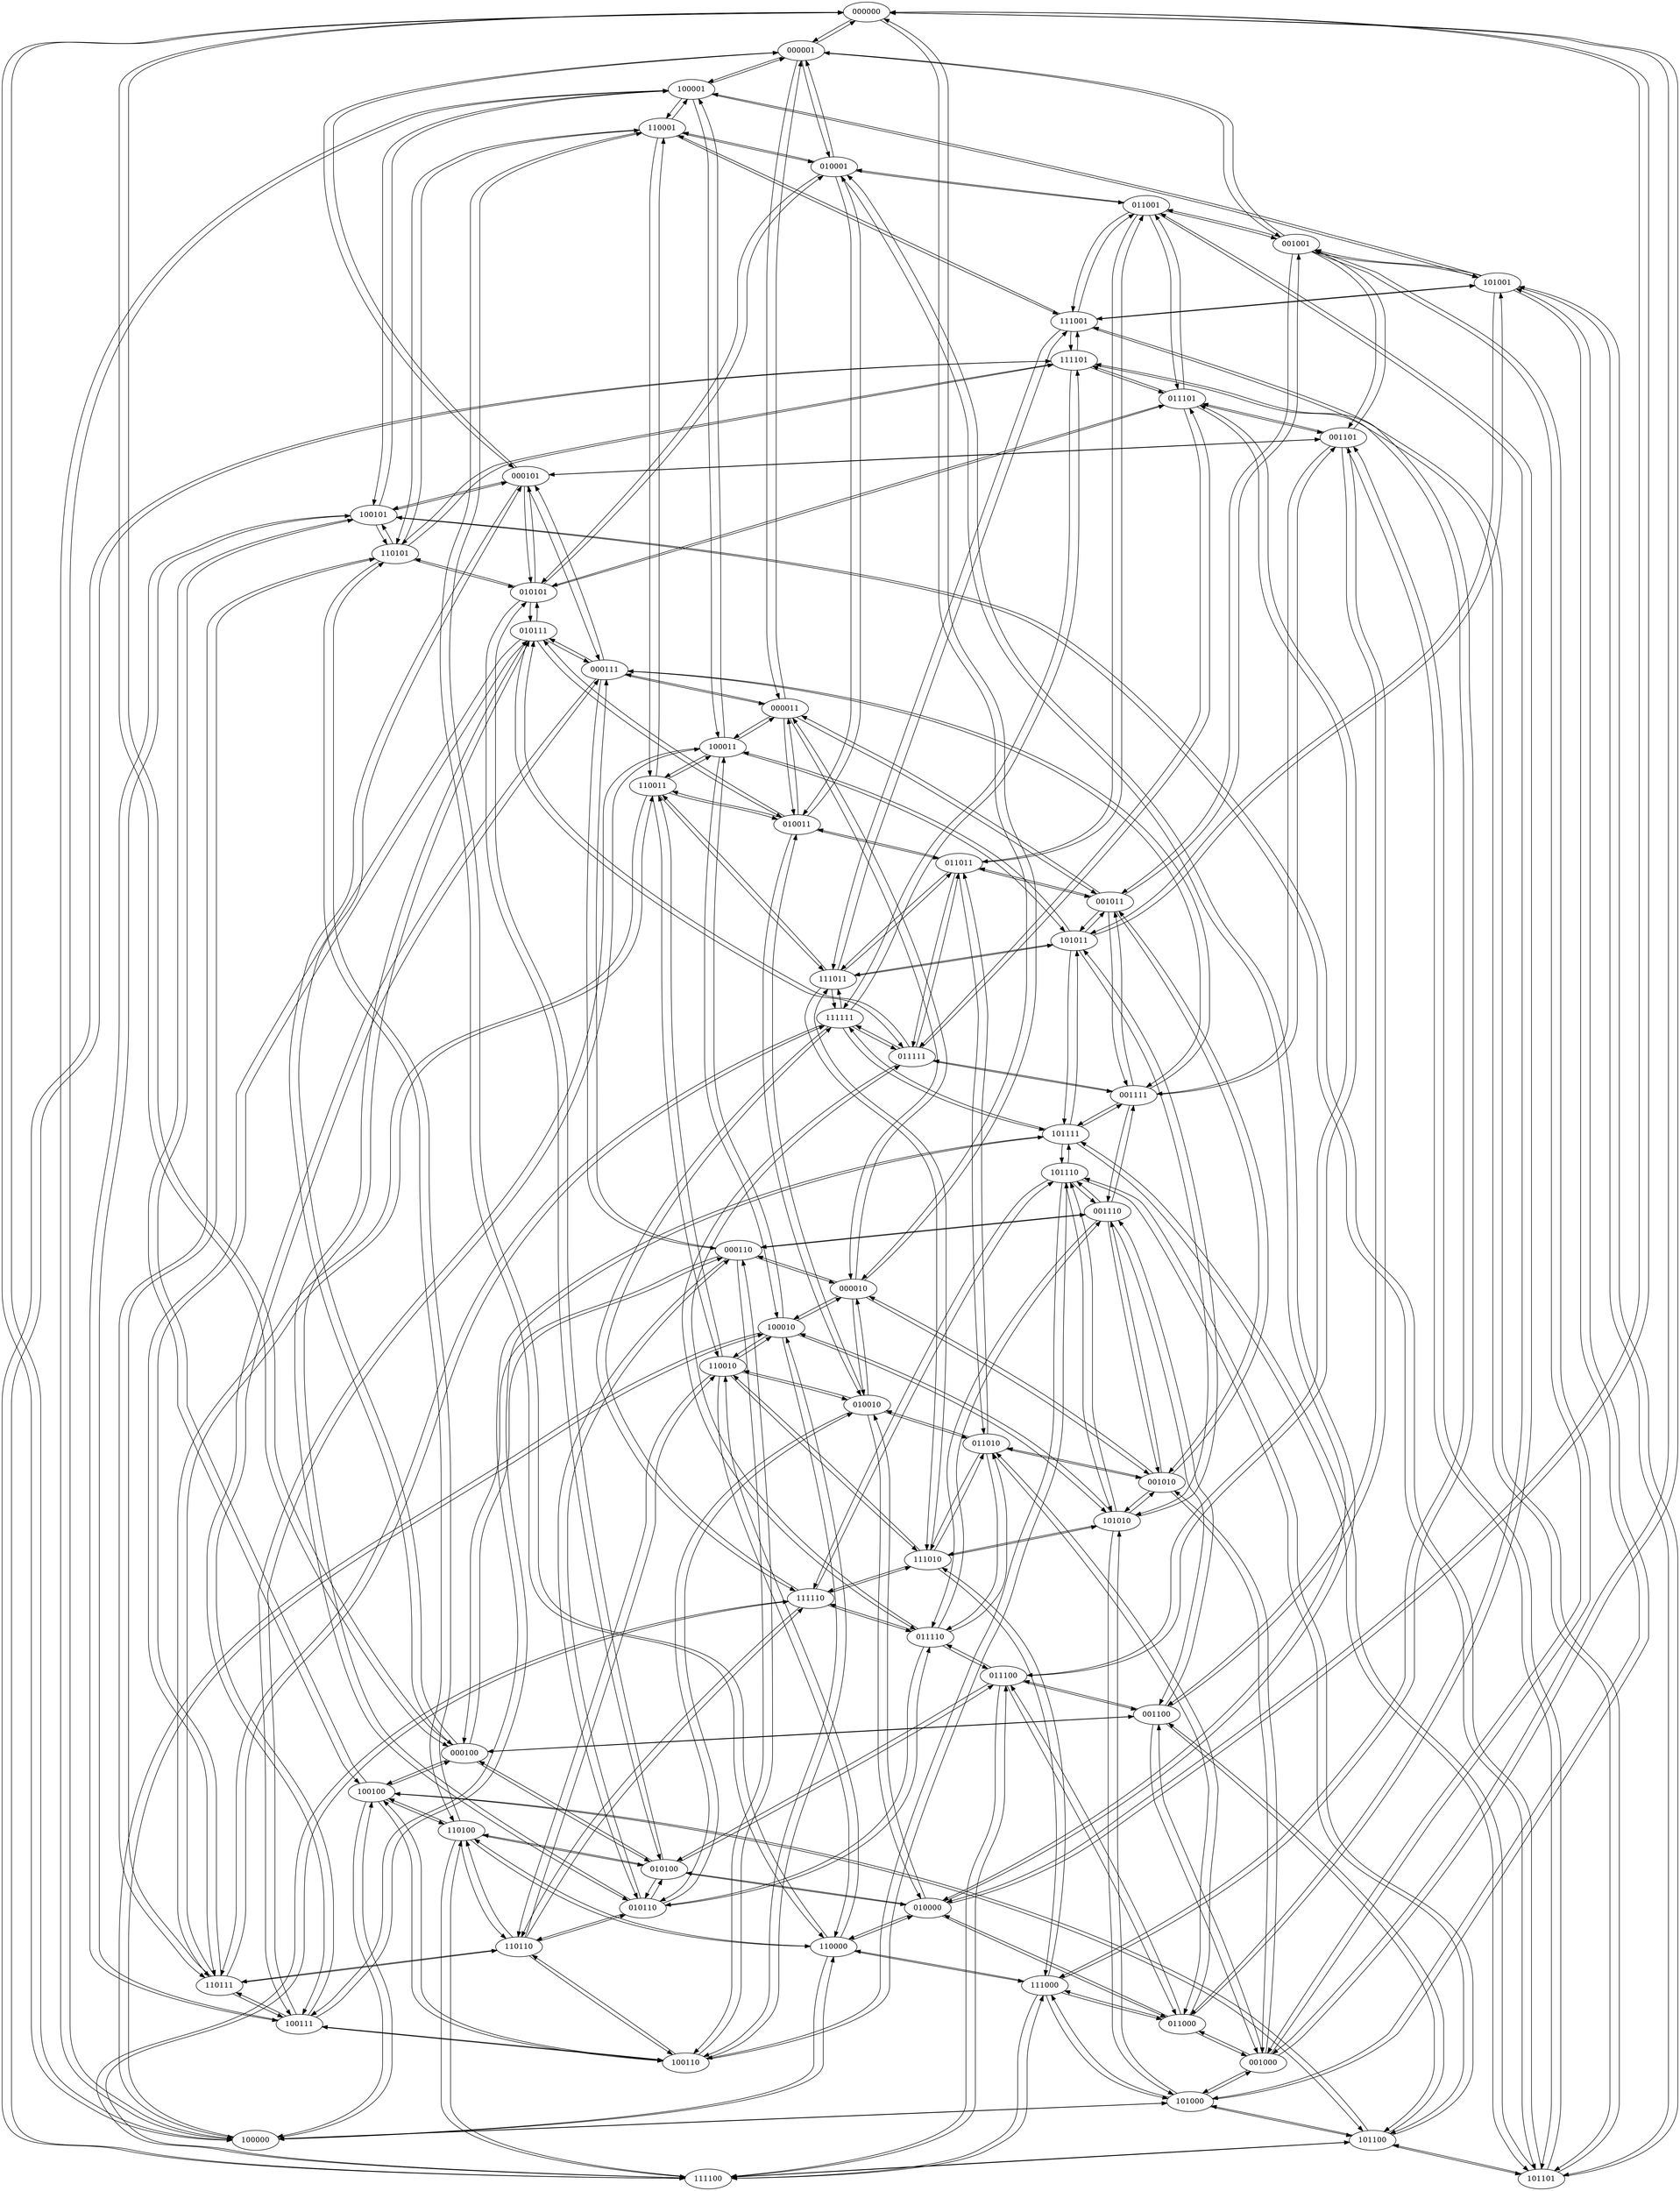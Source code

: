 digraph dsgraph {
	node [label="\N"];
	graph [bb="0,0,3196,4182"];
	000000 [pos="1654,4163", width="1.1111", height="0.52778"];
	000001 [pos="1532,4089", width="1.1111", height="0.52778"];
	000010 [pos="1619,1721", width="1.1111", height="0.52778"];
	000011 [pos="1500,2831", width="1.1111", height="0.52778"];
	000100 [pos="887,833", width="1.1111", height="0.52778"];
	000101 [pos="999,3275", width="1.1111", height="0.52778"];
	000110 [pos="1409,1795", width="1.1111", height="0.52778"];
	000111 [pos="1159,2905", width="1.1111", height="0.52778"];
	001000 [pos="2403,241", width="1.1111", height="0.52778"];
	001001 [pos="2462,3719", width="1.1111", height="0.52778"];
	001010 [pos="2214,1351", width="1.1111", height="0.52778"];
	001011 [pos="2112,2461", width="1.1111", height="0.52778"];
	001100 [pos="2202,907", width="1.1111", height="0.52778"];
	001101 [pos="2553,3349", width="1.1111", height="0.52778"];
	001110 [pos="2105,1869", width="1.1111", height="0.52778"];
	001111 [pos="2141,2091", width="1.1111", height="0.52778"];
	010000 [pos="1766,537", width="1.1111", height="0.52778"];
	010001 [pos="1595,3867", width="1.1111", height="0.52778"];
	010010 [pos="1640,1499", width="1.1111", height="0.52778"];
	010011 [pos="1521,2609", width="1.1111", height="0.52778"];
	010100 [pos="1262,611", width="1.1111", height="0.52778"];
	010101 [pos="1017,3053", width="1.1111", height="0.52778"];
	010110 [pos="1223,537", width="1.1111", height="0.52778"];
	010111 [pos="1017,2979", width="1.1111", height="0.52778"];
	011000 [pos="2246,315", width="1.1111", height="0.52778"];
	011001 [pos="2141,3793", width="1.1111", height="0.52778"];
	011010 [pos="1878,1425", width="1.1111", height="0.52778"];
	011011 [pos="1836,2535", width="1.1111", height="0.52778"];
	011100 [pos="1916,981", width="1.1111", height="0.52778"];
	011101 [pos="2253,3423", width="1.1111", height="0.52778"];
	011110 [pos="1798,1055", width="1.1111", height="0.52778"];
	011111 [pos="1731,2165", width="1.1111", height="0.52778"];
	100000 [pos="485,93", width="1.1111", height="0.52778"];
	100001 [pos="1311,4015", width="1.1111", height="0.52778"];
	100010 [pos="1486,1647", width="1.1111", height="0.52778"];
	100011 [pos="1385,2757", width="1.1111", height="0.52778"];
	100100 [pos="702,759", width="1.1111", height="0.52778"];
	100101 [pos="716,3201", width="1.1111", height="0.52778"];
	100110 [pos="1272,241", width="1.1111", height="0.52778"];
	100111 [pos="569,315", width="1.1111", height="0.52778"];
	101000 [pos="2263,167", width="1.1111", height="0.52778"];
	101001 [pos="2851,3645", width="1.1111", height="0.52778"];
	101010 [pos="2134,1277", width="1.1111", height="0.52778"];
	101011 [pos="2046,2387", width="1.1111", height="0.52778"];
	101100 [pos="2610,93", width="1.1111", height="0.52778"];
	101101 [pos="2935,19", width="1.1111", height="0.52778"];
	101110 [pos="2028,1943", width="1.1111", height="0.52778"];
	101111 [pos="2033,2017", width="1.1111", height="0.52778"];
	110000 [pos="1570,463", width="1.1111", height="0.52778"];
	110001 [pos="1272,3941", width="1.1111", height="0.52778"];
	110010 [pos="1374,1573", width="1.1111", height="0.52778"];
	110011 [pos="1255,2683", width="1.1111", height="0.52778"];
	110100 [pos="884,685", width="1.1111", height="0.52778"];
	110101 [pos="754,3127", width="1.1111", height="0.52778"];
	110110 [pos="989,463", width="1.1111", height="0.52778"];
	110111 [pos="418,389", width="1.1111", height="0.52778"];
	111000 [pos="1990,389", width="1.1111", height="0.52778"];
	111001 [pos="2036,3571", width="1.1111", height="0.52778"];
	111010 [pos="1766,1203", width="1.1111", height="0.52778"];
	111011 [pos="1587,2313", width="1.1111", height="0.52778"];
	111100 [pos="1346,19", width="1.1111", height="0.52778"];
	111101 [pos="2036,3497", width="1.1111", height="0.52778"];
	111110 [pos="1542,1129", width="1.1111", height="0.52778"];
	111111 [pos="1598,2239", width="1.1111", height="0.52778"];
	000001 -> 000000 [index=1, pos="e,1632.9,4146.8 1560,4102.7 1579.3,4113.5 1604.7,4128.8 1624.4,4141.3"];
	000010 -> 000000 [index=2, pos="e,1685.8,4151.3 1638.8,1737.5 1714.2,1808.5 1978,2096.7 1978,2387 1978,2461 1978,2461 1978,2461 1978,2565.9 1898,2578.1 1898,2683\
 1898,2757 1898,2757 1898,2757 1898,2894.2 1810,2915.8 1810,3053 1810,4015 1810,4015 1810,4015 1810,4078.4 1741.3,4124.2 1695,4146.9"];
	000100 -> 000000 [index=3, pos="e,1614,4160.9 864.36,848.92 848.82,858.63 828.72,872.2 814,888 703.38,1006.7 522,1328.2 522,1425 522,1573 522,1573 522,1573 522,\
1823.8 298,1840.2 298,2091 298,2609 298,2609 298,2609 298,2710.8 242,2729.2 242,2831 242,4015 242,4015 242,4015 242,4085.1 1351.9\
,4146.9 1603.7,4160.3"];
	001000 -> 000000 [index=4, pos="e,1694.1,4161.9 2431.4,254.71 2447.8,265.05 2467.8,280.12 2483,296 2876.6,707.25 2888.1,803.84 3051,1110 3123.4,1246.1 3196,1270.9\
 3196,1425 3196,4015 3196,4015 3196,4015 3196,4207.1 2964.7,4084.9 2774,4108 2563,4133.6 1893.6,4155.8 1704.3,4161.6"];
	010000 -> 000000 [index=5, pos="e,1694,4161.3 1803.2,544.4 1841.7,553.52 1902.4,570.48 1952,592 2067,641.88 2090.1,666.99 2192,740 2438.4,916.62 3140,1417.8 3140\
,1721 3140,4015 3140,4015 3140,4015 3140,4088.6 1963.7,4148.7 1704.2,4160.8"];
	000000 -> 000001 [index=1, pos="e,1553.1,4105.3 1626,4149.3 1606.7,4138.5 1581.3,4123.2 1561.6,4110.8"];
	000011 -> 000001 [index=2, pos="e,1531.8,4069.6 1501.4,2850 1498.4,2878.1 1488,2932.3 1488,2979 1488,3645 1488,3645 1488,3645 1488,3802.3 1521.2,3988.7 1530.6,4059.6"];
	000101 -> 000001 [index=3, pos="e,1492.3,4086.6 980.93,3292.1 907.08,3357.4 634,3601.1 634,3867 634,3941 634,3941 634,3941 634,4028.1 1293.2,4074.2 1482.1,4086"];
	001001 -> 000001 [index=4, pos="e,1571.6,4086.1 2437.2,3734.1 2399.1,3756.8 2331,3803.9 2331,3867 2331,3941 2331,3941 2331,3941 2331,4017.2 1756.6,4071 1581.8,4085.3"];
	010001 -> 000001 [index=5, pos="e,1541.2,4070.5 1593.5,3886.3 1585.8,3925.6 1560.6,4015.1 1544.7,4060.9"];
	000000 -> 000010 [index=2, pos="e,1633.6,1738.8 1680,4148.5 1720.1,4126.4 1792,4079.8 1792,4015 1792,4015 1792,4015 1792,3053 1792,2915.8 1880,2894.2 1880,2757 \
1880,2757 1880,2757 1880,2683 1880,2578.1 1960,2565.9 1960,2461 1960,2461 1960,2461 1960,2387 1960,2107.4 1715.2,1829.6 1640.3,1746.2"];
	000011 -> 000010 [index=1, pos="e,1613.9,1739.9 1508.3,2812.4 1548.5,2737.4 1717.6,2448.5 1771,2184 1793.5,2072.4 1684.4,2068.1 1643,1962 1614.7,1889.5 1610.1,1796.5\
 1613,1750.1"];
	000110 -> 000010 [index=3, pos="e,1585.1,1731.2 1439.4,1782.4 1475.2,1769.1 1534.8,1748.1 1575.5,1734.4"];
	001010 -> 000010 [index=4, pos="e,1648.3,1707.6 2195.9,1368 2156.8,1398.9 2062.5,1466 1980,1518 1865.2,1590.4 1724.1,1668.7 1657.3,1703.1"];
	010010 -> 000010 [index=5, pos="e,1624.8,1702.1 1642.2,1518.2 1641.9,1557.2 1633.7,1646.1 1626.5,1692.1"];
	000001 -> 000011 [index=2, pos="e,1489.8,2849.6 1524.3,4070.1 1506.9,4008.8 1470,3810.7 1470,3645 1470,3645 1470,3645 1470,2979 1470,2937 1478.4,2888.9 1486.9,2859.3"];
	000010 -> 000011 [index=1, pos="e,1514.3,2813.1 1623.4,1740.2 1627.5,1782 1630.5,1883.9 1661,1962 1702.4,2068.1 1811.5,2072.4 1789,2184 1737.3,2440.4 1576.8,2719.5\
 1519.9,2804.8"];
	000111 -> 000011 [index=3, pos="e,1462.7,2838.2 1194.6,2896.3 1256.4,2882.2 1383.3,2854.7 1452.5,2840.3"];
	001011 -> 000011 [index=4, pos="e,1530.2,2818.4 2091.6,2477.6 2035.8,2517.4 1877.7,2621.2 1742,2702 1683.9,2736.6 1668.2,2743.3 1609,2776 1586,2788.7 1560.1,2803\
 1539.1,2813.8"];
	010011 -> 000011 [index=5, pos="e,1505.8,2812.1 1523.2,2628.2 1522.9,2667.2 1514.7,2756.1 1507.5,2802.1"];
	000000 -> 000100 [index=3, pos="e,855.91,845 1614,4161.1 1382.3,4149.6 224,4086.7 224,4015 224,4015 224,4015 224,2831 224,2729.2 280,2710.8 280,2609 280,2609 280\
,2609 280,2091 280,1840.2 504,1823.8 504,1573 504,1573 504,1573 504,1425 504,1328.2 685.38,1006.7 796,888 810.33,872.62 829.75,\
859.36 847.08,849.71"];
	000101 -> 000100 [index=1, pos="e,862.97,848.45 984.7,3257.1 958.99,3217 905.3,3117 859,3034 773.07,2880 674,2859.3 674,2683 674,2683 674,2683 674,2609 674,2481.6\
 631.71,2455.4 600,2332 555.68,2159.5 504,2121.1 504,1943 504,1943 504,1943 504,1869 504,1677.7 784,1246.3 784,1055 784,1055 784\
,1055 784,981 784,929.73 824.7,881.85 855.1,855.1"];
	000110 -> 000100 [index=2, pos="e,884.95,852.07 1374.3,1785.5 1344.3,1775.5 1300.7,1758.8 1265,1740 1109.7,1658.1 952,1674.6 952,1499 952,1499 952,1499 952,1425\
 952,1323.2 896,1304.8 896,1203 896,1203 896,1203 896,981 896,939.51 888.94,891.94 885.87,862.18"];
	001100 -> 000100 [index=4, pos="e,926.76,835.38 2162,904.88 1970.4,894.42 1148.8,848.2 936.96,835.97"];
	010100 -> 000100 [index=5, pos="e,914.25,818.94 1238.8,626.9 1175.4,666.8 999.49,771 923.06,814.01"];
	000001 -> 000101 [index=3, pos="e,975.89,3290.7 1492.1,4086.9 1315.9,4077 616,4030.7 616,3941 616,3941 616,3941 616,3867 616,3607.3 876.33,3368.9 967.83,3297"];
	000100 -> 000101 [index=1, pos="e,993.65,3255.9 872.11,850.76 847.45,876.43 802,926.82 802,981 802,1055 802,1055 802,1055 802,1246.3 522,1677.7 522,1869 522,1943\
 522,1943 522,1943 522,2121.1 573.68,2159.5 618,2332 649.71,2455.4 692,2481.6 692,2609 692,2683 692,2683 692,2683 692,2859.3 791.07\
,2880 877,3034 919.7,3110.5 968.69,3201.5 989.53,3246.7"];
	000111 -> 000101 [index=2, pos="e,1016.7,3257.9 1156.3,2924.1 1142.4,2973.7 1090.4,3110.3 1038,3220 1033.4,3229.7 1027.8,3240.1 1022.3,3249.3"];
	001101 -> 000101 [index=4, pos="e,1039.1,3277 2513.1,3347.2 2298.9,3337.3 1287.2,3289.1 1049.2,3277.5"];
	010101 -> 000101 [index=5, pos="e,1004.5,3256.1 1019.4,3072.2 1019.7,3111.2 1012.7,3200.1 1006.1,3246.1"];
	000010 -> 000110 [index=3, pos="e,1443,1784.7 1588.6,1733.6 1552.8,1746.9 1493.4,1767.8 1452.7,1781.5"];
	000100 -> 000110 [index=2, pos="e,1379.5,1782.2 896.55,851.6 905,879.56 914,934.15 914,981 914,1203 914,1203 914,1203 914,1304.8 970,1323.2 970,1425 970,1499 970\
,1499 970,1499 970,1674.6 1127.7,1658.1 1283,1740 1311.3,1754.9 1344.5,1768.5 1369.8,1778.4"];
	000111 -> 000110 [index=1, pos="e,1369.1,1797.4 1151.7,2886.3 1144,2850.5 1135.7,2770 1132,2702 1117.3,2430.8 1120,2362.6 1120,2091 1120,2091 1120,2091 1120,1943\
 1120,1837.8 1276.3,1807.2 1359.1,1798.4"];
	001110 -> 000110 [index=4, pos="e,1448.2,1799.5 2065.6,1865.2 1946.3,1852.9 1589.8,1815.1 1458.4,1800.7"];
	010110 -> 000110 [index=5, pos="e,1390.5,1778 1218.6,555.99 1194,634.35 1082,940.77 1082,1203 1082,1277 1082,1277 1082,1277 1082,1500.4 1304.7,1703.4 1382.6,1771.1"];
	000011 -> 000111 [index=3, pos="e,1196.2,2897.8 1464.2,2839.8 1402.3,2853.8 1275.5,2881.3 1206.4,2895.7"];
	000101 -> 000111 [index=2, pos="e,1147.9,2923.4 1002.1,3255.9 1007,3245.5 1014.2,3232.2 1020,3220 1069.6,3116 1119,2987.9 1143.7,2932.6"];
	000110 -> 000111 [index=1, pos="e,1162.1,2886 1369.6,1798.4 1294.3,1807.2 1138,1837.8 1138,1943 1138,2091 1138,2091 1138,2091 1138,2362.6 1135.3,2430.8 1150,2702\
 1153.4,2764 1160.6,2836.4 1161.9,2875.8"];
	001111 -> 000111 [index=4, pos="e,1199,2903.5 2173.3,2102.5 2220,2123.2 2300,2170.6 2300,2239 2300,2313 2300,2313 2300,2313 2300,2810.8 1429.8,2890.8 1209.3,2902.9"];
	010111 -> 000111 [index=5, pos="e,1129.1,2917.8 1040.8,2963.7 1062.5,2951.6 1094.7,2934.8 1120.1,2922.3"];
	000000 -> 001000 [index=4, pos="e,2420.9,258.16 1694.1,4161.7 1866.3,4156.1 2543.6,4133.8 2756,4108 2946.7,4084.9 3178,4207.1 3178,4015 3178,4015 3178,4015 3178\
,1425 3178,1270.9 3105.4,1246.1 3033,1110 2870.1,803.84 2858.6,707.25 2465,296 2454.1,284.58 2440.7,273.58 2429,264.45"];
	001001 -> 001000 [index=1, pos="e,2411.7,259.64 2487.3,3704.2 2490.9,3702.8 2494.5,3701.3 2498,3700 2544.5,3682.3 2561.3,3689.5 2604,3664 2803.6,3544.6 2954,3507.6\
 2954,3275 2954,3275 2954,3275 2954,1573 2954,1471.2 3010,1452.8 3010,1351 3010,1351 3010,1351 3010,1129 3010,1100 2723.5,727.82\
 2707,704 2593.1,540.01 2460.1,340.53 2416.9,268.55"];
	001010 -> 001000 [index=2, pos="e,2401.2,260.03 2231.1,1333.5 2276.3,1291.3 2394,1178.2 2394,1055 2394,1055 2394,1055 2394,981 2394,890.42 2408,868.49 2412,778 \
2420.6,584.42 2403.4,351.41 2401.4,270.43"];
	001100 -> 001000 [index=3, pos="e,2391.6,259.53 2194.8,888.2 2189.1,857 2186.6,792.73 2198,740 2209.2,688.21 2223.7,678.94 2244,630 2271.3,564.29 2279.1,548.27 \
2305,482 2334.9,405.33 2368,313.96 2387.4,268.93"];
	011000 -> 001000 [index=5, pos="e,2372,253.2 2271.9,300.2 2296.6,287.81 2334,270.15 2362.6,257.34"];
	000001 -> 001001 [index=4, pos="e,2431.1,3731.2 1571.5,4085.6 1730.2,4071.8 2313,4017.7 2313,3941 2313,3941 2313,3941 2313,3867 2313,3805.4 2377.8,3759.1 2422,3735.8"];
	001000 -> 001001 [index=1, pos="e,2495.3,3708.2 2418.4,258.77 2464.8,320.59 2605.5,531.85 2725,704 2741.5,727.82 3028,1100 3028,1129 3028,1351 3028,1351 3028,1351\
 3028,1452.8 2972,1471.2 2972,1573 2972,3275 2972,3275 2972,3275 2972,3507.6 2821.6,3544.6 2622,3664 2579.3,3689.5 2562.5,3682.3\
 2516,3700 2512.4,3701.4 2508.6,3702.9 2504.8,3704.4"];
	001011 -> 001001 [index=2, pos="e,2467.2,3699.8 2141.3,2474.1 2158.2,2484.2 2178.6,2499.1 2193,2516 2265.9,2601.3 2278.2,2631.4 2313,2738 2356.9,2872.3 2356,2911.7\
 2356,3053 2356,3201 2356,3201 2356,3201 2356,3311.5 2468,3312.5 2468,3423 2468,3571 2468,3571 2468,3571 2468,3612.2 2469.2,3659.8\
 2467.8,3689.7"];
	001101 -> 001001 [index=3, pos="e,2495.8,3708.7 2573.3,3365.4 2598.2,3391.4 2636,3444.4 2636,3497 2636,3571 2636,3571 2636,3571 2636,3639.1 2557,3683.8 2505.4,3704.9"];
	011001 -> 001001 [index=5, pos="e,2427.6,3728.9 2178.5,3785.8 2229.2,3776.7 2321.5,3759.5 2399,3738 2405.1,3736.3 2411.5,3734.3 2417.8,3732.2"];
	000010 -> 001010 [index=4, pos="e,2188.5,1365.9 1642.8,1705.4 1699.4,1672.4 1844.4,1592.1 1962,1518 2041.5,1467.9 2131.9,1403.8 2180.1,1371.5"];
	001000 -> 001010 [index=2, pos="e,2237.5,1335.6 2408.2,260.03 2419.7,329.41 2439,575.31 2430,778 2426,868.49 2412,890.42 2412,981 2412,1055 2412,1055 2412,1055 \
2412,1174.2 2301.8,1283.9 2245.7,1329.2"];
	001011 -> 001010 [index=1, pos="e,2223.9,1369.5 2119.4,2442.2 2156.1,2366.7 2312.3,2076.2 2361,1814 2392.8,1642.8 2273.3,1448.4 2229.3,1378.2"];
	001110 -> 001010 [index=3, pos="e,2207.3,1369.9 2106.3,1849.9 2117.6,1771.6 2180.1,1473.7 2204.7,1379.6"];
	011010 -> 001010 [index=5, pos="e,2176.8,1358.3 1913.6,1416.1 1974.6,1402.1 2098.7,1374.7 2166.8,1360.4"];
	000011 -> 001011 [index=4, pos="e,2085.8,2475.6 1521.7,2814.9 1540.3,2804 1567.2,2789.1 1591,2776 1650.2,2743.3 1665.9,2736.6 1724,2702 1856.1,2623.4 2009.5,2522.9\
 2077.2,2480.9"];
	001001 -> 001011 [index=2, pos="e,2131.3,2477.7 2455.5,3699.8 2451.5,3671.6 2450,3617.3 2450,3571 2450,3571 2450,3571 2450,3423 2450,3312.5 2338,3311.5 2338,3201\
 2338,3201 2338,3201 2338,3053 2338,2911.7 2338.9,2872.3 2295,2738 2260.2,2631.4 2247.9,2601.3 2175,2516 2164.7,2504 2151.4,2492.9\
 2139.6,2483.9"];
	001010 -> 001011 [index=1, pos="e,2125.5,2443 2230.6,1368.6 2279,1429 2412.4,1634.3 2379,1814 2331.8,2067.8 2183.9,2348.2 2130.9,2434.4"];
	001111 -> 001011 [index=3, pos="e,2120.1,2442.3 2143.1,2110.1 2140.9,2138.2 2132,2192.4 2132,2239 2132,2313 2132,2313 2132,2313 2132,2354.5 2127.6,2402.4 2122.2\
,2432.2"];
	011011 -> 001011 [index=5, pos="e,2076,2469.5 1869.8,2524.6 1919.1,2510.7 2010.7,2486.2 2066,2472"];
	000100 -> 001100 [index=4, pos="e,2162,904.6 927.03,835.11 1118.5,845.57 1939.4,891.76 2151.7,904.01"];
	001000 -> 001100 [index=3, pos="e,2205.9,887.95 2401.1,260.15 2390.6,301.06 2355,399.95 2323,482 2297.1,548.27 2289.3,564.29 2262,630 2241.7,678.94 2227.2,688.21\
 2216,740 2205.7,787.45 2206.8,844.25 2206.2,877.88"];
	001101 -> 001100 [index=1, pos="e,2223,923.38 2551.6,3329.8 2554.6,3291.4 2569,3202.4 2569,3127 2569,3127 2569,3127 2569,3053 2569,2952 2618,2932 2618,2831 2618\
,2831 2618,2831 2618,1499 2618,1230.6 2326.2,1000.5 2231.3,929.55"];
	001110 -> 001100 [index=2, pos="e,2206.8,925.87 2112.4,1850.1 2119.1,1839.9 2128,1826.8 2134,1814 2177,1721.3 2240.5,1471.3 2254,1370 2265,1287.2 2327.7,1399.3 \
2249,1036 2241.1,999.56 2222.7,960.68 2211,935.25"];
	011100 -> 001100 [index=5, pos="e,2165.8,915.21 1950.1,970.94 2001.4,957 2098.3,931.91 2155.9,917.66"];
	000101 -> 001101 [index=4, pos="e,2513,3347 1039,3276.8 1253.4,3286.7 2265.2,3334.9 2502.9,3346.5"];
	001001 -> 001101 [index=3, pos="e,2563.4,3367.6 2491.1,3705.9 2536.4,3685.3 2618,3640.3 2618,3571 2618,3571 2618,3571 2618,3497 2618,3450.9 2588.9,3404.4 2569.4\
,3376.1"];
	001100 -> 001101 [index=1, pos="e,2561.5,3330.4 2227.5,921.9 2320.7,982.43 2636,1220 2636,1499 2636,2831 2636,2831 2636,2831 2636,2932 2587,2952 2587,3053 2587,\
3127 2587,3127 2587,3127 2587,3196.9 2574.6,3278.4 2564.1,3320.5"];
	001111 -> 001101 [index=2, pos="e,2538.1,3331.2 2177.6,2098.7 2263.1,2118.9 2468,2176.4 2468,2239 2468,3201 2468,3201 2468,3201 2468,3250.3 2505.6,3296.5 2531,3323.7"];
	011101 -> 001101 [index=5, pos="e,2516.3,3357 2287.5,3413.3 2341.4,3399.4 2445.6,3373.7 2506.2,3359.3"];
	000110 -> 001110 [index=4, pos="e,2066,1864.5 1448.6,1798.9 1568.1,1811.1 1924.5,1849 2055.8,1863.4"];
	001010 -> 001110 [index=3, pos="e,2111.7,1850.3 2212.7,1370.3 2201.3,1449 2138.9,1746.3 2114.3,1840.3"];
	001100 -> 001110 [index=2, pos="e,2126.3,1852.6 2218.4,924.62 2234.8,948.78 2257.9,994 2267,1036 2345.7,1399.3 2283,1287.2 2272,1370 2258.5,1471.3 2195,1721.3 2152\
,1814 2147.1,1824.6 2140.1,1835.5 2132.9,1844.6"];
	001111 -> 001110 [index=1, pos="e,2104.1,1888.2 2134,2072.1 2124.2,2033.3 2109.6,1944.4 2105,1898.2"];
	011110 -> 001110 [index=5, pos="e,2092,1851 1807.1,1073.7 1813.7,1098.8 1820.4,1144.6 1824,1184 1834.7,1299.2 1802.2,1334 1838,1444 1893.2,1613.3 2033.6,1780.6 \
2085.6,1843.2"];
	000111 -> 001111 [index=4, pos="e,2167.6,2105.3 1198.9,2903.2 1398.8,2891.9 2282,2814.5 2282,2313 2282,2313 2282,2313 2282,2239 2282,2178 2218.3,2133.7 2176.5,2110.2"];
	001011 -> 001111 [index=3, pos="e,2131.5,2109.6 2108.5,2441.9 2108.6,2413.7 2114,2359.4 2114,2313 2114,2313 2114,2313 2114,2239 2114,2197.1 2121.2,2149 2128.8,2119.3"];
	001101 -> 001111 [index=2, pos="e,2175.9,2100.6 2529,3333.6 2498.3,3308.7 2450,3256.9 2450,3201 2450,3201 2450,3201 2450,2239 2450,2180.6 2271.3,2126.6 2185.6,2103.2"];
	001110 -> 001111 [index=1, pos="e,2141.9,2071.7 2112,1887.8 2121.7,1926.5 2136.4,2015.3 2141,2061.7"];
	011111 -> 001111 [index=5, pos="e,2102.9,2097.2 1767.9,2157.6 1842.4,2143.5 2010.2,2113.2 2093,2098.9"];
	000000 -> 010000 [index=5, pos="e,1800.2,547.12 1694.1,4161 1929.8,4149.5 3122,4089.1 3122,4015 3122,4015 3122,4015 3122,1721 3122,1417.8 2420.4,916.62 2174,740\
 2072.1,666.99 2049,641.88 1934,592 1893,574.22 1844.5,559.55 1810,549.85"];
	010001 -> 010000 [index=1, pos="e,1794.3,550.5 1608.6,3849 1661.5,3785.8 1848,3566.7 1848,3349 1848,3349 1848,3349 1848,3201 1848,3083.1 1901.7,3063.1 1959,2960\
 2083.3,2736.6 2168,2711.7 2276,2480 2346.7,2328.4 2450,2456.1 2450,1869 2450,1869 2450,1869 2450,1721 2450,1479.6 2628.6,1404.8\
 2531,1184 2378.7,839.4 1935.8,617.08 1803.6,554.87"];
	010010 -> 010000 [index=2, pos="e,1751.8,555.1 1644.7,1480 1656,1452.5 1680,1399.4 1680,1351 1680,1351 1680,1351 1680,1277 1680,1178.1 1666,1153.9 1666,1055 1666\
,1055 1666,1055 1666,833 1666,729.75 1717.2,614.83 1746.6,563.86"];
	010100 -> 010000 [index=3, pos="e,1727.2,542.16 1300.2,604.82 1390.5,591.01 1616.8,557.78 1717,543.59"];
	011000 -> 010000 [index=4, pos="e,1796.5,524.43 2219,329.12 2138.5,368.31 1900.8,478.27 1805.8,520.34"];
	000001 -> 010001 [index=5, pos="e,1585.7,3885.8 1533.5,4069.7 1541.2,4030.5 1566.3,3941.3 1582.2,3895.4"];
	010000 -> 010001 [index=1, pos="e,1614.5,3850.2 1797.3,549.03 1923.1,601.97 2391.5,827.57 2549,1184 2646.6,1404.8 2468,1479.6 2468,1721 2468,1869 2468,1869 2468\
,1869 2468,2456.1 2364.7,2328.4 2294,2480 2186,2711.7 2101.3,2736.6 1977,2960 1919.7,3063.1 1866,3083.1 1866,3201 1866,3349 1866\
,3349 1866,3349 1866,3560.1 1690.7,3772.5 1621.9,3842.8"];
	010011 -> 010001 [index=2, pos="e,1608.7,3848.7 1541.3,2625.7 1576,2660.8 1642,2746.2 1642,2831 1642,3719 1642,3719 1642,3719 1642,3762.1 1626.7,3810.2 1613.2,3839.5"];
	010101 -> 010001 [index=3, pos="e,1574.4,3850.6 1037.7,3069.5 1121.8,3143.1 1432,3443.2 1432,3571 1432,3645 1432,3645 1432,3645 1432,3733.8 1519.1,3808.6 1566.1\
,3844.4"];
	011001 -> 010001 [index=4, pos="e,1633.8,3862.1 2102.7,3798.5 2030,3808.1 1867.8,3828.8 1731,3848 1702.3,3852 1669.9,3856.9 1643.8,3860.7"];
	000010 -> 010010 [index=5, pos="e,1634.2,1518.1 1616.8,1701.7 1617.1,1662.6 1625.3,1574.1 1632.5,1528.1"];
	010000 -> 010010 [index=2, pos="e,1655.7,1481.4 1760.3,556.12 1740.9,602.29 1684,724.13 1684,833 1684,1055 1684,1055 1684,1055 1684,1153.9 1698,1178.1 1698,1277\
 1698,1351 1698,1351 1698,1351 1698,1395.4 1677.8,1443.8 1661,1472.7"];
	010011 -> 010010 [index=1, pos="e,1628.3,1517.3 1510.6,2590.5 1491.6,2544.3 1456,2419.7 1456,2313 1456,2313 1456,2313 1456,2165 1456,1909.2 1578.2,1615.8 1623.6\
,1526.3"];
	010110 -> 010010 [index=3, pos="e,1613.7,1484.7 1258.5,546.17 1280.8,554.54 1307.3,569.15 1320,592 1419.8,772.06 1306,849.13 1306,1055 1306,1129 1306,1129 1306,\
1129 1306,1305.6 1518.8,1433.6 1604.8,1479.9"];
	011010 -> 010010 [index=4, pos="e,1674.8,1489.6 1845.7,1436.6 1804,1450.3 1731.3,1472.9 1684.4,1486.8"];
	000011 -> 010011 [index=5, pos="e,1515.2,2628.1 1497.8,2811.7 1498.1,2772.6 1506.3,2684.1 1513.5,2638.1"];
	010001 -> 010011 [index=2, pos="e,1532.7,2627.3 1597.3,3847.8 1605.4,3819.9 1624,3766.5 1624,3719 1624,3719 1624,3719 1624,2831 1624,2753.3 1568.7,2675.2 1538.9\
,2635.6"];
	010010 -> 010011 [index=1, pos="e,1519.3,2589.8 1634.4,1517.9 1604.7,1595.7 1474,1900.5 1474,2165 1474,2313 1474,2313 1474,2313 1474,2412.3 1504.8,2527.2 1517.1\
,2579.9"];
	010111 -> 010011 [index=3, pos="e,1493.2,2622.7 1026.9,2960.5 1042.4,2940.9 1072.3,2909.7 1101,2886 1233.3,2777 1408.6,2669.9 1484.1,2627.7"];
	011011 -> 010011 [index=4, pos="e,1557.8,2601.4 1801,2544.3 1743.9,2558.4 1631.3,2584.8 1567.6,2599.2"];
	000100 -> 010100 [index=5, pos="e,1234.6,625.11 909.98,817.21 973.21,777.42 1149.3,673.15 1225.8,630.06"];
	010000 -> 010100 [index=3, pos="e,1300.7,605.86 1727.8,543.18 1637.5,557 1411,590.25 1310.8,604.42"];
	010101 -> 010100 [index=1, pos="e,1254.2,629.98 992.48,3037.9 980.6,3027.5 967.43,3013.1 959,2998 937.92,2960.3 931,2948.2 931,2905 931,2905 931,2905 931,2609 931\
,2371.3 1064,2328.7 1064,2091 1064,2091 1064,2091 1064,1795 1064,1328.4 1208.9,771.04 1251,639.7"];
	010110 -> 010100 [index=2, pos="e,1257.9,591.94 1238.2,554.72 1243.5,563.14 1249.1,573.41 1253.7,582.86"];
	011100 -> 010100 [index=4, pos="e,1285.5,626.54 1886.9,967.69 1852.6,949.59 1794.6,916.21 1745,888 1575.5,791.63 1372.4,677.79 1294.4,631.8"];
	000101 -> 010101 [index=5, pos="e,1011.5,3072.1 996.55,3255.7 996.33,3216.6 1003.3,3128.1 1009.9,3082.1"];
	010001 -> 010101 [index=3, pos="e,1032.7,3070.5 1567.7,3852.8 1516.9,3821.5 1414,3741.5 1414,3645 1414,3645 1414,3645 1414,3571 1414,3447.5 1124.4,3163.1 1039.8\
,3077.7"];
	010100 -> 010101 [index=1, pos="e,1005.1,3034.8 1259.1,629.98 1234.9,740.79 1082,1315.7 1082,1795 1082,2091 1082,2091 1082,2091 1082,2328.7 949,2371.3 949,2609 \
949,2905 949,2905 949,2905 949,2948.2 955.92,2960.3 977,2998 982.83,3008.4 990.93,3018.6 998.43,3027.2"];
	010111 -> 010101 [index=2, pos="e,1023,3033.9 1023,2998 1023.7,3005.8 1023.9,3015.1 1023.6,3023.8"];
	011101 -> 010101 [index=4, pos="e,1050.4,3063.7 2218.2,3413.3 2042.5,3362.4 1254.4,3126.5 1060.2,3066.8"];
	000110 -> 010110 [index=5, pos="e,1212.5,555.46 1385.5,1779.6 1307.7,1722 1064,1510.7 1064,1277 1064,1277 1064,1277 1064,1203 1064,949.68 1168.6,655.1 1208.3,564.75"];
	010010 -> 010110 [index=3, pos="e,1252.4,550.2 1609.5,1486.6 1523.8,1446.9 1288,1314.9 1288,1129 1288,1129 1288,1129 1288,1055 1288,849.13 1401.8,772.06 1302,592\
 1292.9,575.67 1276.8,563.54 1261.4,554.9"];
	010100 -> 010110 [index=2, pos="e,1227,556.04 1246.7,593.09 1241.5,584.77 1235.9,574.68 1231.4,565.36"];
	010111 -> 010110 [index=1, pos="e,1194.9,550.75 1002,2961.2 978.89,2926.5 936.17,2846.6 908,2776 777.1,2447.9 672,2370.3 672,2017 672,2017 672,2017 672,1869 672\
,1758.5 560,1757.5 560,1647 560,1647 560,1647 560,1573 560,1417.4 618.71,1017.5 705,888 768.34,792.96 1078.1,613.39 1186,555.49"];
	011110 -> 010110 [index=4, pos="e,1262.3,541.47 1778.7,1037.9 1755.9,1011.5 1722,958.33 1722,907 1722,907 1722,907 1722,833 1722,624.51 1398.6,560.28 1272.4,542.84"];
	000111 -> 010111 [index=5, pos="e,1047,2966.1 1135.2,2920.3 1113.6,2932.4 1081.4,2949.2 1056,2961.7"];
	010011 -> 010111 [index=3, pos="e,1038,2962.6 1498.2,2624.8 1435,2664.8 1254.5,2774.4 1119,2886 1092.6,2907.8 1065.2,2935.9 1045.3,2955.5"];
	010101 -> 010111 [index=2, pos="e,1011,2998 1011,3033.9 1010.3,3026.1 1010.1,3016.8 1010.4,3008.1"];
	010110 -> 010111 [index=1, pos="e,1011.7,2960.1 1198.9,552.4 1107.7,606.7 787.51,791.2 723,888 636.71,1017.5 578,1417.4 578,1573 578,1647 578,1647 578,1647 578,\
1757.5 690,1758.5 690,1869 690,2017 690,2017 690,2017 690,2370.3 795.1,2447.9 926,2776 951.59,2840.1 989.19,2911.9 1007.3,2950.6"];
	011111 -> 010111 [index=4, pos="e,1018.4,2960 1724.9,2184.1 1712.6,2205 1686.3,2238.3 1656,2258 1613.3,2285.9 1591.5,2269 1547,2294 1409,2371.7 1005,2598.6 1005\
,2757 1005,2831 1005,2831 1005,2831 1005,2872.6 1013.2,2920.1 1017.2,2949.9"];
	001000 -> 011000 [index=5, pos="e,2277.1,302.78 2377.4,255.66 2352.7,268.04 2315.2,285.77 2286.5,298.62"];
	010000 -> 011000 [index=4, pos="e,2215.5,327.57 1793.2,522.78 1873.9,483.5 2111.3,373.69 2206.2,331.66"];
	011001 -> 011000 [index=1, pos="e,2262.6,332.4 2166,3777.8 2297,3702.2 2898,3366 2898,3275 2898,3275 2898,3275 2898,1499 2898,969.17 2387.1,455.84 2269.7,339.49"];
	011010 -> 011000 [index=2, pos="e,2249.8,334.07 1891,1406.8 1942.1,1344.2 2129.4,1130.1 2242,926 2276.1,864.14 2286.9,847.42 2300,778 2303.1,761.4 2300.7,756.87\
 2300,740 2296,649.51 2282,627.58 2282,537 2282,537 2282,537 2282,463 2282,420 2264.4,372.89 2253.4,343.63"];
	011100 -> 011000 [index=3, pos="e,2234,333.38 1922.9,962.24 1951.5,903.31 2057.1,716.27 2134,556 2170.5,479.94 2208.1,387.65 2229.6,342.53"];
	001001 -> 011001 [index=5, pos="e,2179.5,3787.7 2433.9,3732.7 2428.4,3734.6 2422.6,3736.5 2417,3738 2338.7,3759.7 2245.2,3777.1 2189.5,3786.1"];
	010001 -> 011001 [index=4, pos="e,2101.8,3797.3 1632.2,3860 1655.5,3856.3 1685.8,3851.8 1713,3848 1849.6,3828.8 2011.6,3808.1 2091.6,3798.5"];
	011000 -> 011001 [index=1, pos="e,2169.1,3779 2266.4,331.43 2379,429.88 2916,955.77 2916,1499 2916,3275 2916,3275 2916,3275 2916,3364.6 2333.1,3692.1 2178.3,3774.2"];
	011011 -> 011001 [index=2, pos="e,2140.8,3773.6 1875.9,2537.6 1954.6,2545.3 2122,2574.5 2122,2683 2122,3645 2122,3645 2122,3645 2122,3686.7 2132.9,3733.9 2138.9\
,3763.5"];
	011101 -> 011001 [index=3, pos="e,2163.3,3776.9 2252.8,3442.4 2247.7,3470.5 2234,3524.2 2234,3571 2234,3645 2234,3645 2234,3645 2234,3694.4 2198.1,3742.4 2170.8\
,3769.8"];
	001010 -> 011010 [index=5, pos="e,1915,1417.8 2178.4,1359.9 2117.3,1373.9 1993.1,1401.3 1925.1,1415.7"];
	010010 -> 011010 [index=4, pos="e,1843.2,1434.4 1672.1,1487.4 1713.8,1473.8 1786.6,1451.1 1833.6,1437.2"];
	011000 -> 011010 [index=2, pos="e,1897,1408.1 2260.9,332.7 2277.3,359.94 2300,414.12 2300,463 2300,537 2300,537 2300,537 2300,627.58 2314,649.51 2318,740 2318.7\
,756.87 2321.1,761.4 2318,778 2304.9,847.42 2294.1,864.14 2260,926 2150.8,1123.9 1971.4,1331.2 1904.2,1400.7"];
	011011 -> 011010 [index=1, pos="e,1873.3,1444.3 1834.2,2515.9 1836.2,2471.1 1851.7,2355.3 1857,2258 1857.9,2241.1 1857.2,2236.9 1857,2220 1855.7,2129.7 1851,2107.3\
 1851,2017 1851,2017 1851,2017 1851,1943 1851,1756.9 1862.7,1533.5 1872,1454.5"];
	011110 -> 011010 [index=3, pos="e,1891.1,1406.6 1825.2,1068.9 1861.9,1092.3 1922,1142.8 1922,1203 1922,1277 1922,1277 1922,1277 1922,1319.9 1907.9,1368 1895.3,1397.4"];
	001011 -> 011011 [index=5, pos="e,1871.9,2526.6 2078,2471.4 2028.5,2485.3 1937,2509.9 1881.8,2524.1"];
	010011 -> 011011 [index=4, pos="e,1799.2,2542.6 1555.9,2599.7 1612.9,2585.7 1725.6,2559.2 1789.4,2544.8"];
	011001 -> 011011 [index=2, pos="e,1875.5,2538.7 2129.4,3774.5 2118,3746.7 2104,3692.3 2104,3645 2104,3645 2104,3645 2104,2683 2104,2583.5 1963.1,2550.6 1885.6,2540"];
	011010 -> 011011 [index=1, pos="e,1843.3,2516.2 1880.4,1444.3 1881.9,1512.4 1869,1748.2 1869,1943 1869,2017 1869,2017 1869,2017 1869,2107.3 1873.7,2129.7 1875,2220\
 1875.2,2236.9 1875.9,2241.1 1875,2258 1870.1,2349.1 1856.1,2456.3 1845.5,2506.4"];
	011111 -> 011011 [index=3, pos="e,1833.8,2515.9 1739.5,2183.8 1761.2,2244.1 1815,2433.2 1831.6,2506"];
	001100 -> 011100 [index=5, pos="e,1952.1,972.8 2167.7,917.13 2116.3,931.09 2019.5,956.13 1962,970.36"];
	010100 -> 011100 [index=4, pos="e,1894.4,964.8 1290.4,624.62 1367.1,664.75 1583.8,786.14 1763,888 1805.9,912.36 1854.9,940.58 1885.8,959.49"];
	011000 -> 011100 [index=3, pos="e,1930.1,963.06 2243.4,334 2231.3,375.02 2191,474.77 2152,556 2078.2,709.79 1978,888.23 1935.7,954.47"];
	011101 -> 011100 [index=1, pos="e,1950.7,990.46 2279.6,3408.7 2320.7,3386.8 2394,3340.5 2394,3275 2394,3275 2394,3275 2394,3127 2394,2916 2562,2894 2562,2683 2562\
,2683 2562,2683 2562,2165 2562,2063.2 2506,2044.8 2506,1943 2506,1943 2506,1943 2506,1573 2506,1469.9 2226,1306.1 2226,1203 2226\
,1203 2226,1203 2226,1129 2226,1070.3 2046.3,1016.4 1960.4,993.08"];
	011110 -> 011100 [index=2, pos="e,1888.4,994.89 1818.5,1038.6 1835.4,1027.2 1859.7,1011.9 1879.8,999.95"];
	001101 -> 011101 [index=5, pos="e,2289.5,3415.1 2518.3,3358.7 2464.2,3372.7 2360.1,3398.4 2299.5,3412.7"];
	010101 -> 011101 [index=4, pos="e,2219.8,3412.3 1051.7,3062.7 1227.2,3113.5 2016.2,3349.7 2210,3409.3"];
	011001 -> 011101 [index=3, pos="e,2241.4,3441.5 2153.7,3774.8 2175.4,3748.6 2216,3697.6 2216,3645 2216,3645 2216,3645 2216,3571 2216,3528.7 2227.2,3480.7 2237.7\
,3451.1"];
	011100 -> 011101 [index=1, pos="e,2285.3,3411.5 1952.7,988.68 2038.4,1008.9 2244,1066.3 2244,1129 2244,1203 2244,1203 2244,1203 2244,1306.1 2524,1469.9 2524,1573\
 2524,1943 2524,1943 2524,1943 2524,2044.8 2580,2063.2 2580,2165 2580,2683 2580,2683 2580,2683 2580,2894 2412,2916 2412,3127 2412\
,3275 2412,3275 2412,3275 2412,3339.1 2341.7,3384.8 2294.4,3407.3"];
	011111 -> 011101 [index=2, pos="e,2264.6,3404.5 1752.3,2181.3 1854.7,2266.2 2290,2660.2 2290,2831 2290,3275 2290,3275 2290,3275 2290,3317.3 2278.8,3365.3 2268.3\
,3394.9"];
	001110 -> 011110 [index=5, pos="e,1794.8,1074.2 2085.4,1852.1 2030.6,1798.1 1878,1622.2 1820,1444 1784.2,1334 1816.7,1299.2 1806,1184 1802.8,1149.6 1797.4,1110.3\
 1795.4,1084.2"];
	010110 -> 011110 [index=4, pos="e,1789.1,1036.1 1262.4,540.55 1383.4,554.2 1740,614.05 1740,833 1740,907 1740,907 1740,907 1740,952.3 1766.4,999.02 1783.8,1027.5"];
	011010 -> 011110 [index=3, pos="e,1817.5,1071.7 1879.7,1405.7 1886.9,1377.8 1904,1324.3 1904,1277 1904,1277 1904,1277 1904,1203 1904,1149.8 1857.1,1104.2 1825.6\
,1078.2"];
	011100 -> 011110 [index=2, pos="e,1825.6,1041.1 1895.5,997.44 1878.6,1008.9 1854.4,1024.1 1834.2,1036"];
	011111 -> 011110 [index=1, pos="e,1769.1,1068.2 1703.7,2151 1631.8,2109.4 1437.8,1978.8 1351,1814 1296.7,1710.8 1293.4,1668.4 1316,1554 1364.9,1306.8 1654.9,1127.9\
 1760.1,1072.8"];
	001111 -> 011111 [index=5, pos="e,1769.2,2158.8 2103.9,2098.5 2029.4,2112.5 1861.9,2142.7 1779.1,2157.1"];
	010111 -> 011111 [index=4, pos="e,1713.4,2182.2 1006.8,2960.4 997.5,2932.5 987,2878 987,2831 987,2831 987,2831 987,2757 987,2598.6 1391,2371.7 1529,2294 1573.5,\
2269 1595.3,2285.9 1638,2258 1665.5,2240.1 1689.8,2210.9 1706.9,2190.1"];
	011011 -> 011111 [index=3, pos="e,1733.3,2184.3 1827.6,2516.4 1806,2456.3 1752.1,2267.3 1735.4,2194.2"];
	011101 -> 011111 [index=2, pos="e,1748.2,2182.4 2253.2,3403.6 2258.3,3375.5 2272,3321.8 2272,3275 2272,3275 2272,3275 2272,2831 2272,2665.1 1861.3,2288.6 1755.5\
,2189.4"];
	011110 -> 011111 [index=1, pos="e,1708.6,2148.9 1773,1069.9 1683.6,1121.4 1383.8,1302.2 1334,1554 1311.4,1668.4 1314.7,1710.8 1369,1814 1450.8,1969.4 1628.1,2094.4\
 1700,2143.1"];
	100001 -> 100000 [index=1, pos="e,446.27,98.027 1271,4013.8 1162.3,4010 863.92,3996.1 774,3960 335.1,3783.9 112,3599.9 112,3127 112,3127 112,3127 112,315 112,220.94\
 162.82,198.77 242,148 273.37,127.89 374.82,109.08 436.38,99.533"];
	100010 -> 100000 [index=2, pos="e,445.84,97.072 1449.7,1638.7 1414.4,1629.1 1360.4,1612.1 1316,1592 1135.3,1510.2 1097.8,1474 929,1370 494.36,1102.1 224,973.56 \
224,463 224,463 224,463 224,241 224,145.66 359.78,110.54 435.56,98.606"];
	100100 -> 100000 [index=3, pos="e,523.46,98.589 691.83,740.43 682.5,712.51 672,657.97 672,611 672,611 672,611 672,537 672,435.24 728,416.76 728,315 728,315 728,\
315 728,241 728,150.09 604.54,113.93 533.53,100.42"];
	101000 -> 100000 [index=4, pos="e,524.99,94.758 2222.9,165.42 1988.3,155.91 795.78,106.28 535.28,95.196"];
	110000 -> 100000 [index=5, pos="e,525.05,94.425 1557.8,444.57 1545.5,416.83 1530,362.52 1530,315 1530,315 1530,315 1530,241 1530,138.84 743.49,102.74 535.11,94.803"];
	100000 -> 100001 [index=1, pos="e,1270.9,4013.5 447.28,99.704 391.62,109.3 291.18,128.01 260,148 180.82,198.77 130,220.94 130,315 130,3127 130,3127 130,3127 130\
,3599.9 353.1,3783.9 792,3960 876.92,3994.1 1147.7,4008.4 1260.8,4013.1"];
	100011 -> 100001 [index=2, pos="e,1328.1,3997.6 1390.7,2776.2 1393.5,2804.4 1393,2858.7 1393,2905 1393,3053 1393,3053 1393,3053 1393,3250.5 1376,3299.5 1376,3497\
 1376,3867 1376,3867 1376,3867 1376,3912.3 1352.8,3960.7 1333.8,3989.3"];
	100101 -> 100001 [index=3, pos="e,1270.8,4013.1 726.17,3219.6 735.5,3247.5 746,3302 746,3349 746,3867 746,3867 746,3867 746,3973.6 1121.7,4004.6 1260.4,4012.5"];
	101001 -> 100001 [index=4, pos="e,1347.9,4007.6 2822.9,3658.5 2817.3,3660.4 2811.5,3662.3 2806,3664 2680.4,3702.3 2647.5,3706.8 2520,3738 2069.1,3848.4 1519.9,3970.8\
 1358,4005.4"];
	110001 -> 100001 [index=5, pos="e,1306.9,3995.9 1287.2,3958.7 1292.5,3967.1 1298.1,3977.4 1302.7,3986.9"];
	100000 -> 100010 [index=2, pos="e,1453.4,1635.7 446.54,98.589 377.91,110.51 242,145.61 242,241 242,463 242,463 242,463 242,973.56 512.36,1102.1 947,1370 1115.8,\
1474 1153.3,1510.2 1334,1592 1370.2,1608.4 1412.8,1622.7 1443.7,1632.7"];
	100011 -> 100010 [index=1, pos="e,1478.1,1665.7 1378.1,2738.2 1365.4,2683.9 1344,2522.1 1344,2387 1344,2387 1344,2387 1344,2165 1344,2002.2 1412.1,1972.6 1449,1814\
 1460.2,1765.9 1468.7,1709.1 1475.8,1675.7"];
	100110 -> 100010 [index=3, pos="e,1495,1628.2 1310.6,246.18 1345,252.83 1394.3,267.14 1427,296 1462,326.91 1476,342.28 1476,389 1476,463 1476,463 1476,463 1476,\
772.39 1632,840.27 1600,1148 1581.1,1329.7 1524.5,1542.6 1498.5,1618.4"];
	101010 -> 100010 [index=4, pos="e,1519.6,1636.5 2120.3,1295.1 2088.9,1327.8 2010.8,1397.6 1936,1444 1795.6,1531.1 1611.6,1603.8 1529.1,1633.1"];
	110010 -> 100010 [index=5, pos="e,1466.3,1630.2 1401,1587.2 1418.2,1597.7 1440.3,1612.1 1457.7,1624.2"];
	100001 -> 100011 [index=2, pos="e,1378.9,2776.2 1317.5,3995.8 1330.9,3968.4 1358,3915.9 1358,3867 1358,3867 1358,3867 1358,3497 1358,3299.5 1375,3250.5 1375,3053\
 1375,3053 1375,3053 1375,2905 1375,2863.8 1375.4,2816.2 1377.9,2786.3"];
	100010 -> 100011 [index=1, pos="e,1386.3,2737.8 1489.2,1666.2 1488.5,1697.4 1479.3,1761 1467,1814 1430.1,1972.6 1362,2002.2 1362,2165 1362,2387 1362,2387 1362,2387\
 1362,2514.1 1381,2664.9 1385.6,2727.5"];
	100111 -> 100011 [index=3, pos="e,1349.4,2748.3 562.55,334.23 549.07,361.65 522,414.1 522,463 522,759 522,759 522,759 522,915.14 510.33,953.89 507,1110 506.64,1126.9\
 502.94,1131.6 507,1148 664.14,1783.2 1173,1806.7 1173,2461 1173,2609 1173,2609 1173,2609 1173,2654.4 1181,2672 1215,2702 1234\
,2718.7 1295.9,2735.4 1339.6,2745.9"];
	101011 -> 100011 [index=4, pos="e,1421.4,2749 2037.5,2405.8 2015.7,2439.5 1957.5,2511 1894,2554 1740.1,2658.1 1524.7,2722.7 1431.2,2746.6"];
	110011 -> 100011 [index=5, pos="e,1362.8,2741.1 1283.8,2696.4 1304.7,2707.4 1332.7,2723.2 1354.1,2735.9"];
	100000 -> 100100 [index=3, pos="e,703.42,739.96 524.16,97.072 597.15,107.37 746,141.17 746,241 746,315 746,315 746,315 746,416.76 690,435.24 690,537 690,611 690\
,611 690,611 690,652.6 698.24,700.14 702.18,729.86"];
	100101 -> 100100 [index=1, pos="e,681.86,775.9 677.94,3195 581.51,3177.9 336,3125.2 336,3053 336,3053 336,3053 336,2091 336,1989.2 280,1970.8 280,1869 280,1869 \
280,1869 280,1795 280,1693.2 336,1674.8 336,1573 336,1573 336,1573 336,1499 336,1457 635.33,850.56 656,814 661.72,803.88 668.7,793.17\
 675.59,783.93"];
	100110 -> 100100 [index=2, pos="e,725.69,743.23 1232.8,245.02 1119.7,257.15 802,298.26 802,389 802,611 802,611 802,611 802,661.67 762.82,709.57 733.33,736.52"];
	101100 -> 100100 [index=4, pos="e,741.99,757.16 2600.1,111.48 2576.7,143.59 2518,210.95 2461,260 2373.6,335.16 2350.7,355.63 2248,408 1708.1,683.3 952.37,744.95\
 752.2,756.59"];
	110100 -> 100100 [index=5, pos="e,734.65,747.76 855.89,698.61 826.04,711.47 778.77,730.72 744.42,744.01"];
	100001 -> 100101 [index=3, pos="e,714.58,3220 1271.1,4013.5 1139.5,4007.3 728,3978.5 728,3867 728,3867 728,3867 728,3349 728,3307.4 719.76,3259.9 715.82,3230.1"];
	100100 -> 100101 [index=1, pos="e,679.05,3193.6 696.21,777.88 689.92,788.29 681.02,801.58 674,814 653.33,850.56 354,1457 354,1499 354,1573 354,1573 354,1573 354\
,1674.8 298,1693.2 298,1795 298,1869 298,1869 298,1869 298,1970.8 354,1989.2 354,2091 354,3053 354,3053 354,3053 354,3120.9 571.07\
,3171.5 669.1,3191.6"];
	100111 -> 100101 [index=2, pos="e,677.12,3196.4 531.49,321.65 434.92,338.88 186,388.8 186,463 186,1647 186,1647 186,1647 186,1911.3 242,1974.7 242,2239 242,2609\
 242,2609 242,2609 242,2710.8 298,2729.2 298,2831 298,3053 298,3053 298,3053 298,3115.7 347.43,3119 404,3146 450.12,3168 591.14,\
3186.3 666.88,3195.2"];
	101101 -> 100101 [index=4, pos="e,755.51,3197.6 2934.8,38.409 2929.7,66.483 2916,120.19 2916,167 2916,685 2916,685 2916,685 2916,795.51 2804,796.49 2804,907 2804\
,1055 2804,1055 2804,1055 2804,1195.7 2692,1210.3 2692,1351 2692,1647 2692,1647 2692,1647 2692,1757.5 2580,1758.5 2580,1869 2580\
,1943 2580,1943 2580,1943 2580,2044.8 2524,2063.2 2524,2165 2524,2313 2524,2313 2524,2313 2524,2512.2 2126.2,2913.1 1946,2998 1729.9\
,3099.9 967.86,3177.9 765.55,3196.7"];
	110101 -> 100101 [index=5, pos="e,731.08,3183.1 750.21,3146 746.6,3154.6 741.51,3164.9 736.29,3174.2"];
	100010 -> 100110 [index=3, pos="e,1308.5,248.87 1487.9,1627.7 1501.3,1561.6 1562.3,1337.8 1582,1148 1614,840.27 1458,772.39 1458,463 1458,463 1458,463 1458,389 \
1458,342.28 1444,326.91 1409,296 1383.2,273.23 1347.1,259.52 1318.3,251.48"];
	100100 -> 100110 [index=2, pos="e,1232.2,244.28 716.22,741.11 740.01,715.27 784,664.69 784,611 784,611 784,611 784,389 784,298.84 1097.7,257.68 1222.1,245.26"];
	100111 -> 100110 [index=1, pos="e,1232.4,244.83 607.96,310.54 727.57,297.49 1088.9,259.45 1222.1,245.88"];
	101110 -> 100110 [index=4, pos="e,1310.3,246.85 2022.5,1924.1 2013.4,1869.7 2002,1707.7 2002,1573 2002,1573 2002,1573 2002,1499 2002,1355.1 1969,1321.6 1927,1184\
 1877.6,1022 1680,632.36 1680,463 1680,463 1680,463 1680,389 1680,312.63 1428.4,265.61 1320.3,248.42"];
	110110 -> 100110 [index=5, pos="e,1248.4,256.61 1006.9,445.95 1054,406.08 1180.4,306.81 1240.1,262.71"];
	100011 -> 100111 [index=3, pos="e,551.9,332.42 1347.4,2750.5 1299,2740.8 1219,2721.4 1197,2702 1163,2672 1155,2654.4 1155,2609 1155,2609 1155,2609 1155,2461 1155\
,1806.7 646.14,1783.2 489,1148 484.94,1131.6 488.64,1126.9 489,1110 492.33,953.89 504,915.14 504,759 504,759 504,759 504,463 504\
,417.69 527.25,369.33 546.19,340.66"];
	100101 -> 100111 [index=2, pos="e,530.47,320.39 676.4,3197.5 600.09,3189.7 436.4,3170 386,3146 329.43,3119 280,3115.7 280,3053 280,3053 280,3053 280,2831 280,2729.2\
 224,2710.8 224,2609 224,2609 224,2609 224,2239 224,1974.7 168,1911.3 168,1647 168,1647 168,1647 168,463 168,389.27 413.79,339.51\
 520.58,321.98"];
	100110 -> 100111 [index=1, pos="e,608.27,311.2 1232.7,245.49 1112.7,258.59 751.32,296.64 618.54,310.16"];
	101111 -> 100111 [index=4, pos="e,591.04,331.2 1993.3,2013.8 1845.5,1999.6 1319.4,1930.7 1004,1666 845.39,1532.9 952,1410.1 952,1203 952,1203 952,1203 952,981 952\
,905.95 960.45,881.18 927,814 870.68,700.9 728,737.34 728,611 728,611 728,611 728,537 728,452.9 694.84,432.89 639,370 627.62,357.19\
 612.68,345.81 599.44,336.78"];
	110111 -> 100111 [index=5, pos="e,538.55,327.38 443.01,374.02 466.53,361.75 501.9,344.38 529.25,331.67"];
	100000 -> 101000 [index=4, pos="e,2223.1,165.24 525.1,94.58 759.74,104.09 1952.4,153.73 2212.8,164.81"];
	101001 -> 101000 [index=1, pos="e,2301.9,171.55 2880.8,3632.1 2926.9,3611.7 3010,3567 3010,3497 3010,3497 3010,3497 3010,1647 3010,1545.2 3066,1526.8 3066,1425 \
3066,1425 3066,1425 3066,1351 3066,1249.2 3122,1230.8 3122,1129 3122,1129 3122,1129 3122,1055 3122,1030 2660.4,311.73 2641,296 2541.5\
,215.27 2389.4,184.22 2311.9,172.95"];
	101010 -> 101000 [index=2, pos="e,2232.1,179.22 2124.9,1258.4 2117,1230.4 2109,1175.8 2109,1129 2109,1129 2109,1129 2109,685 2109,553.43 2114,520.57 2114,389 2114\
,389 2114,389 2114,315 2114,253.42 2178.8,207.14 2223,183.84"];
	101100 -> 101000 [index=3, pos="e,2300.5,159.9 2574.2,101.6 2511.2,115.67 2380.8,143.48 2310.4,157.88"];
	111000 -> 101000 [index=5, pos="e,2224.1,171.5 1992.3,370 2003.1,335.52 2038.5,262.49 2091,222 2126.7,194.49 2176.9,180.31 2214,173.29"];
	100001 -> 101001 [index=4, pos="e,2816.3,3654.7 1347.1,4006.3 1492.3,3972.9 2047.2,3849.3 2502,3738 2629.5,3706.8 2662.4,3702.3 2788,3664 2794,3662.2 2800.3,3660.1\
 2806.5,3658"];
	101000 -> 101001 [index=1, pos="e,2885.3,3634.8 2302.5,170.35 2379.5,179.01 2550.5,207.96 2659,296 2678.4,311.73 3140,1030 3140,1055 3140,1129 3140,1129 3140,1129\
 3140,1230.8 3084,1249.2 3084,1351 3084,1425 3084,1425 3084,1425 3084,1526.8 3028,1545.2 3028,1647 3028,3497 3028,3497 3028,3497\
 3028,3566 2947.3,3610.4 2894.7,3631.2"];
	101011 -> 101001 [index=2, pos="e,2856.9,3625.8 2080.9,2396.6 2107.3,2405.8 2143.1,2421.5 2170,2442 2361.2,2587.7 2860,3034.6 2860,3275 2860,3497 2860,3497 2860\
,3497 2860,3538.2 2860,3585.8 2857.8,3615.7"];
	101101 -> 101001 [index=3, pos="e,2889.1,3639.1 2974.2,23.072 3047.1,33.372 3196,67.174 3196,167 3196,1203 3196,1203 3196,1203 3196,1304.8 3140,1323.2 3140,1425\
 3140,1499 3140,1499 3140,1499 3140,1600.8 3084,1619.2 3084,1721 3084,3497 3084,3497 3084,3497 3084,3583 2967.6,3621.9 2899.3,3636.9"];
	111001 -> 101001 [index=5, pos="e,2811.6,3641.1 2075.6,3574.3 2210.6,3586.1 2652.2,3626.2 2801.3,3640.2"];
	100010 -> 101010 [index=4, pos="e,2112.1,1293.1 1516.2,1634.3 1588.5,1605.8 1775.6,1532.3 1918,1444 1989.4,1399.7 2063.9,1334 2104.2,1299.7"];
	101000 -> 101010 [index=2, pos="e,2136.5,1257.9 2238.2,182.12 2200.1,204.82 2132,251.87 2132,315 2132,389 2132,389 2132,389 2132,520.57 2127,553.43 2127,685 2127\
,1129 2127,1129 2127,1129 2127,1170.4 2133.3,1218 2135.8,1247.8"];
	101011 -> 101010 [index=1, pos="e,2165.8,1288.8 2055.3,2368.3 2099.4,2291.8 2282,1993.3 2282,1721 2282,1721 2282,1721 2282,1573 2282,1465.2 2318.5,1418.4 2254,1332\
 2243.8,1318.3 2206,1303.1 2175.4,1292.2"];
	101110 -> 101010 [index=3, pos="e,2124,1295.6 2028.6,1923.9 2035.5,1885.7 2058,1797.1 2058,1721 2058,1721 2058,1721 2058,1499 2058,1489.1 2097.7,1362.8 2120.1,1305.2"];
	111010 -> 101010 [index=5, pos="e,2097.6,1268.8 1803.5,1209.7 1871.3,1222.7 2013.9,1251.3 2087.7,1266.7"];
	100011 -> 101011 [index=4, pos="e,2028.3,2404.2 1419.3,2747.2 1502.9,2723.8 1720.8,2659 1876,2554 1935.8,2513.6 1990.7,2448 2021.4,2412.2"];
	101001 -> 101011 [index=2, pos="e,2075.2,2400.1 2845.1,3625.8 2842,3597.6 2842,3543.2 2842,3497 2842,3497 2842,3497 2842,3275 2842,3034.6 2343.2,2587.7 2152,2442\
 2131.4,2426.3 2105.6,2413.5 2084.5,2404.1"];
	101010 -> 101011 [index=1, pos="e,2060.9,2369.4 2169.7,1285.7 2206.5,1296.5 2259.6,1315.4 2272,1332 2336.5,1418.4 2300,1465.2 2300,1573 2300,1721 2300,1721 2300\
,1721 2300,1985.4 2127.8,2274.6 2066.8,2361.2"];
	101111 -> 101011 [index=3, pos="e,2049.5,2367.9 2039.3,2036.2 2043,2064.4 2044,2118.7 2044,2165 2044,2239 2044,2239 2044,2239 2044,2280.3 2048.3,2327.9 2049.3,2357.7"];
	111011 -> 101011 [index=5, pos="e,2008.5,2380.3 1625.5,2318.6 1709.3,2331.5 1907.2,2363.4 1998.5,2378.6"];
	100100 -> 101100 [index=4, pos="e,2591,109.73 741.88,756.83 923.53,745.82 1686.2,685.27 2230,408 2332.7,355.63 2355.6,335.16 2443,260 2496.8,213.75 2552.1,151.21\
 2583.8,117.31"];
	101000 -> 101100 [index=3, pos="e,2572.8,100.04 2299,158.37 2362.1,144.27 2492.6,116.43 2562.9,102.06"];
	101101 -> 101100 [index=1, pos="e,2646.9,85.566 2899.4,28.151 2840.5,42.217 2722.7,69.027 2657,83.374"];
	101110 -> 101100 [index=2, pos="e,2642.5,104.5 2057.8,1930.1 2087.9,1918.3 2131.5,1900.8 2145,1888 2200,1835.7 2450,1352.9 2450,1277 2450,1277 2450,1277 2450,1203\
 2450,1101.2 2506,1082.8 2506,981 2506,981 2506,981 2506,759 2506,552.78 2786,595.22 2786,389 2786,389 2786,389 2786,241 2786,\
170.91 2704,128.56 2651.9,108.07"];
	111100 -> 101100 [index=5, pos="e,2570.2,90.517 1386,21.194 1572.2,31.774 2353.8,77.523 2560,89.902"];
	100101 -> 101101 [index=4, pos="e,2923.4,37.478 755.29,3197.1 938.75,3179.1 1710.3,3100.6 1928,2998 2108.2,2913.1 2506,2512.2 2506,2313 2506,2313 2506,2313 2506\
,2165 2506,2063.2 2562,2044.8 2562,1943 2562,1943 2562,1943 2562,1869 2562,1758.5 2674,1757.5 2674,1647 2674,1647 2674,1647 2674\
,1351 2674,1210.3 2786,1195.7 2786,1055 2786,1055 2786,1055 2786,907 2786,796.49 2898,795.51 2898,685 2898,685 2898,685 2898,167\
 2898,124.66 2909.2,76.676 2919.7,47.123"];
	101001 -> 101101 [index=3, pos="e,2973.5,24.589 2887.5,3637.1 2949,3622.1 3066,3583.2 3066,3497 3066,3497 3066,3497 3066,1721 3066,1619.2 3122,1600.8 3122,1499 \
3122,1499 3122,1499 3122,1425 3122,1323.2 3178,1304.8 3178,1203 3178,1203 3178,1203 3178,167 3178,76.085 3054.5,39.932 2983.5,26.422"];
	101100 -> 101101 [index=1, pos="e,2897.9,26.473 2645.2,83.926 2704.1,69.895 2821.9,43.055 2887.8,28.671"];
	101111 -> 101101 [index=2, pos="e,2910.3,33.938 2051.6,2000.1 2081.3,1977.2 2139.4,1933.6 2181,1888 2271.2,1788.9 2562,1386.7 2562,1203 2562,1203 2562,1203 2562\
,1129 2562,867.3 2842,872.7 2842,611 2842,611 2842,611 2842,167 2842,123.14 2852.3,111.52 2875,74 2882.3,61.927 2892.6,50.219 2902.7\
,40.731"];
	111101 -> 101101 [index=5, pos="e,2959.8,34.121 2072.7,3489 2122.8,3479 2214.8,3460.8 2293,3442 2354.8,3427.1 2369.3,3419.3 2431,3404 2502.6,3386.2 2530.5,3407.2\
 2593,3368 2744.2,3273.2 2842,3231.5 2842,3053 2842,3053 2842,3053 2842,1425 2842,1314.5 2954,1313.5 2954,1203 2954,1203 2954,1203\
 2954,1129 2954,1018.5 3066,1017.5 3066,907 3066,907 3066,907 3066,167 3066,108.55 3007.7,63.892 2968.7,39.574"];
	100110 -> 101110 [index=4, pos="e,2030.6,1923.8 1310.8,245.7 1416.1,260.19 1698,308.15 1698,389 1698,463 1698,463 1698,463 1698,632.36 1895.6,1022 1945,1184 1987\
,1321.6 2020,1355.1 2020,1499 2020,1573 2020,1573 2020,1573 2020,1699.8 2030.1,1850.7 2030.6,1913.4"];
	101010 -> 101110 [index=3, pos="e,2038.5,1924.5 2132.1,1296 2120.4,1347.8 2076,1488.5 2076,1499 2076,1721 2076,1721 2076,1721 2076,1791.7 2056.6,1873.1 2042,1915"];
	101100 -> 101110 [index=2, pos="e,2062.5,1933.3 2645.9,101.86 2702.1,119.18 2804,162.85 2804,241 2804,389 2804,389 2804,389 2804,595.22 2524,552.78 2524,759 2524\
,981 2524,981 2524,981 2524,1082.8 2468,1101.2 2468,1203 2468,1277 2468,1277 2468,1277 2468,1352.9 2218,1835.7 2163,1888 2149.6\
,1900.7 2106.4,1918.2 2072.3,1930"];
	101111 -> 101110 [index=1, pos="e,2023.3,1962 2025.7,1997.9 2024.5,1990.1 2023.6,1980.8 2023.4,1972.1"];
	111110 -> 101110 [index=5, pos="e,2006.3,1927 1553,1147.6 1607.3,1251.5 1843.8,1759.9 1958,1888 1969.5,1900.9 1984.6,1912.3 1997.9,1921.4"];
	100111 -> 101111 [index=4, pos="e,1993.6,2013.2 599.74,327.24 618.34,337.06 641.13,352.13 657,370 712.84,432.89 746,452.9 746,537 746,611 746,611 746,611 746,737.34\
 888.68,700.9 945,814 978.45,881.18 970,905.95 970,981 970,1203 970,1203 970,1203 970,1410.1 863.39,1532.9 1022,1666 1325.8,\
1920.9 1824.9,1994.3 1983.3,2012"];
	101011 -> 101111 [index=3, pos="e,2027.6,2036.2 2037.9,2368.3 2031.5,2340.3 2026,2285.6 2026,2239 2026,2239 2026,2239 2026,2165 2026,2123.8 2025.2,2076.2 2026.8\
,2046.3"];
	101101 -> 101111 [index=2, pos="e,2059.7,2002.8 2922.5,37.261 2913.2,47.281 2901.2,60.409 2893,74 2870.3,111.52 2860,123.14 2860,167 2860,611 2860,611 2860,611 \
2860,872.7 2580,867.3 2580,1129 2580,1203 2580,1203 2580,1203 2580,1386.7 2289.2,1788.9 2199,1888 2159.2,1931.8 2104.1,1973.6 2068.4\
,1997.2"];
	101110 -> 101111 [index=1, pos="e,2037.7,1997.9 2035.2,1961.7 2036.5,1969.6 2037.4,1979 2037.6,1987.7"];
	111111 -> 101111 [index=5, pos="e,1995.3,2023.5 1604.2,2220.1 1616.6,2199.3 1643.1,2166.2 1673,2146 1772.9,2078.5 1912.4,2041.1 1985.1,2025.6"];
	100000 -> 110000 [index=5, pos="e,1569.2,443.64 524.92,94.219 718.36,100.84 1548,136.08 1548,241 1548,315 1548,315 1548,315 1548,356.85 1560,403.97 1566.9,433.57"];
	110001 -> 110000 [index=1, pos="e,1552.2,480.3 1234,3934.9 1138.3,3917.5 896,3864.4 896,3793 896,3793 896,3793 896,3275 896,3183.3 867.26,3163.3 859,3072 831.55\
,2768.3 896,2691.9 896,2387 896,2387 896,2387 896,2017 896,1781.5 1008,1734.5 1008,1499 1008,1499 1008,1499 1008,1203 1008,984.69\
 1400,1125.3 1400,907 1400,907 1400,907 1400,833 1400,692.78 1498.4,545.64 1545.7,488.12"];
	110010 -> 110000 [index=2, pos="e,1574.7,481.96 1368.3,1554 1365,1522.8 1366.7,1458.9 1377,1406 1409.2,1240.7 1610,853.38 1610,685 1610,685 1610,685 1610,611 1610\
,567.66 1590.8,520.64 1578.7,491.49"];
	110100 -> 110000 [index=3, pos="e,1530.5,466.13 901.61,667.86 944.51,633.2 1057.3,554.93 1165,518 1229.3,495.95 1427.1,475.44 1520.4,467.02"];
	111000 -> 110000 [index=4, pos="e,1608.3,456.94 1952.9,396.27 1876.7,410.29 1703,440.91 1618.2,455.28"];
	100001 -> 110001 [index=5, pos="e,1276,3960 1295.7,3997.1 1290.5,3988.8 1284.9,3978.7 1280.4,3969.4"];
	110000 -> 110001 [index=1, pos="e,1235.2,3933.4 1559.6,481.4 1524.8,533.36 1418,686.94 1418,833 1418,907 1418,907 1418,907 1418,1125.3 1026,984.69 1026,1203 1026\
,1499 1026,1499 1026,1499 1026,1734.5 914,1781.5 914,2017 914,2387 914,2387 914,2387 914,2691.9 849.55,2768.3 877,3072 885.26,3163.3\
 914,3183.3 914,3275 914,3793 914,3793 914,3793 914,3860.2 1128.2,3911.1 1225.3,3931.4"];
	110011 -> 110001 [index=2, pos="e,1274.3,3921.9 1260.9,2702.2 1264,2730.4 1264,2784.8 1264,2831 1264,3793 1264,3793 1264,3793 1264,3834.5 1270.7,3882 1273.4,3911.8"];
	110101 -> 110001 [index=3, pos="e,1232.2,3938.4 767.9,3145.3 782.5,3172.8 802,3226.9 802,3275 802,3793 802,3793 802,3793 802,3850.2 840.09,3859.9 891,3886 948.29\
,3915.4 1132.3,3931.3 1222,3937.7"];
	111001 -> 110001 [index=4, pos="e,1301.4,3928 2009.5,3585.2 1895.2,3643.1 1445.8,3860.7 1310.6,3923.8"];
	100010 -> 110010 [index=5, pos="e,1393.7,1589.8 1458.9,1632.7 1441.8,1622.3 1419.7,1607.9 1402.3,1595.9"];
	110000 -> 110010 [index=2, pos="e,1379.5,1554 1585.7,480.6 1603.2,507.72 1628,561.74 1628,611 1628,685 1628,685 1628,685 1628,853.38 1427.2,1240.7 1395,1406 1385.7\
,1453.8 1383.4,1510.5 1380.5,1544"];
	110011 -> 110010 [index=1, pos="e,1362,1591.2 1253.6,2664 1256.6,2635.9 1267,2581.7 1267,2535 1267,2535 1267,2535 1267,2461 1267,2222.3 1218.9,2160 1255,1924 1274\
,1799.6 1329,1658.7 1357.3,1600.4"];
	110110 -> 110010 [index=3, pos="e,1361.5,1554.8 997.02,481.83 1028.6,573.34 1138,967.83 1138,981 1138,1055 1138,1055 1138,1055 1138,1261.5 1299.1,1473.7 1355.2,\
1546.6"];
	111010 -> 110010 [index=4, pos="e,1394.3,1556.6 1750.2,1220.9 1690.3,1281.8 1479.2,1481.2 1402.2,1549.7"];
	100011 -> 110011 [index=5, pos="e,1277.2,2698.9 1356.1,2743.6 1335.2,2732.6 1307.2,2716.8 1285.9,2704.1"];
	110001 -> 110011 [index=2, pos="e,1249.1,2702.2 1262.7,3922.4 1254.5,3894.4 1246,3839.8 1246,3793 1246,3793 1246,3793 1246,2831 1246,2789.8 1246,2742.2 1248.2,2712.3"];
	110010 -> 110011 [index=1, pos="e,1265.2,2664.4 1370,1591.9 1352.9,1643.8 1293,1793 1273,1924 1236.9,2160 1285,2222.3 1285,2461 1285,2535 1285,2535 1285,2535 1285\
,2577 1276.6,2625.1 1268.1,2654.7"];
	110111 -> 110011 [index=3, pos="e,1253.3,2663.7 407.77,407.64 389.29,434.37 354,486 354,537 354,685 354,685 354,685 354,849.44 354,890.56 354,1055 354,1277 354,\
1277 354,1277 354,1471.6 454.9,1499.1 555,1666 631.92,1794.2 746,1793.5 746,1943 746,2017 746,2017 746,2017 746,2308.6 1229,2169.4\
 1229,2461 1229,2535 1229,2535 1229,2535 1229,2577.1 1242.6,2624.2 1250.6,2653.7"];
	111011 -> 110011 [index=4, pos="e,1273.6,2665.7 1573.8,2331.2 1523.9,2392 1347.8,2588.4 1280.9,2658.2"];
	100100 -> 110100 [index=5, pos="e,851.48,696.19 730.02,745.43 759.89,732.55 807.31,713.25 841.7,699.94"];
	110000 -> 110100 [index=3, pos="e,908.49,669.93 1530.8,466.98 1445.8,475.37 1247.4,495.91 1183,518 1078.9,553.69 970.04,628.02 916.85,664.25"];
	110101 -> 110100 [index=1, pos="e,869.35,702.84 724.46,3113.9 683.73,3091.5 616,3042.2 616,2979 616,2979 616,2979 616,2461 616,2250 784,2228 784,2017 784,2017 784\
,2017 784,1573 784,1471.2 840,1452.8 840,1351 840,1351 840,1351 840,981 840,906.62 816.32,887.29 829,814 835.32,777.44 851.03,\
737.51 864.37,711.91"];
	110110 -> 110100 [index=2, pos="e,892.71,666.37 976.34,481.17 966.99,491.16 955.03,504.29 947,518 920.75,562.79 905.52,621.93 895.62,656.48"];
	111100 -> 110100 [index=4, pos="e,882.33,665.71 1306.4,22.581 1190.1,33.716 858,72.807 858,167 858,537 858,537 858,537 858,579.09 871.57,626.15 879.64,655.67"];
	100101 -> 110101 [index=5, pos="e,739.04,3144.7 719.8,3181.9 723.46,3173.2 728.66,3162.8 733.96,3153.4"];
	110001 -> 110101 [index=3, pos="e,756.54,3146.2 1232.2,3939 1143.8,3933.7 934.76,3917.7 873,3886 822.09,3859.9 784,3850.2 784,3793 784,3793 784,3793 784,3275 784\
,3232.5 768.74,3185.2 759.52,3155.8"];
	110100 -> 110101 [index=1, pos="e,731.35,3111.1 881.06,704.11 872.55,728.81 854.01,773.47 847,814 834.32,887.29 858,906.62 858,981 858,1351 858,1351 858,1351 858\
,1452.8 802,1471.2 802,1573 802,2017 802,2017 802,2017 802,2228 634,2250 634,2461 634,2979 634,2979 634,2979 634,3034.9 687,3080\
 722.69,3105.1"];
	110111 -> 110101 [index=2, pos="e,717.76,3118.9 401.4,406.37 389.55,416.33 374.18,429.68 363,444 289.22,538.46 242,565.15 242,685 242,1647 242,1647 242,1647 242\
,1770.7 410,1745.3 410,1869 410,2979 410,2979 410,2979 410,3043.7 614.1,3095.6 707.95,3116.7"];
	111101 -> 110101 [index=4, pos="e,769.57,3144.6 1998.1,3490.9 1810.5,3459.7 990.25,3317.5 941,3294 931.28,3289.4 825.06,3197 777.03,3151.7"];
	100110 -> 110110 [index=5, pos="e,1012.6,447.39 1254,258.1 1206.9,298.01 1080.6,397.22 1020.9,441.3"];
	110010 -> 110110 [index=3, pos="e,991.51,482.13 1355.6,1556.1 1296.8,1494 1120,1271.4 1120,1055 1120,1055 1120,1055 1120,981 1120,968.27 1017.8,599.18 993.66,491.95"];
	110100 -> 110110 [index=2, pos="e,963.87,478.08 881.88,665.86 884.65,633.61 900.18,567.16 929,518 936.08,505.91 946.22,494.27 956.26,484.84"];
	110111 -> 110110 [index=1, pos="e,950.3,457.5 457.1,393.62 558.49,406.22 829.16,441.27 940.37,456.16"];
	111110 -> 110110 [index=4, pos="e,993.81,482.05 1520.1,1112.8 1454.7,1058.9 1258.4,878.21 1125,704 1070,632.11 1018.6,537.95 997.87,491.48"];
	100111 -> 110111 [index=5, pos="e,448.47,376.61 543.98,329.98 520.46,342.26 485.11,359.61 457.77,372.33"];
	110011 -> 110111 [index=3, pos="e,397.87,405.45 1241.9,2664.6 1228.5,2637 1211,2582.8 1211,2535 1211,2535 1211,2535 1211,2461 1211,2169.4 728,2308.6 728,2017 728\
,2017 728,2017 728,1943 728,1793.5 613.92,1794.2 537,1666 436.9,1499.1 336,1471.6 336,1277 336,1277 336,1277 336,1055 336,890.56\
 336,849.44 336,685 336,685 336,685 336,537 336,489.28 366.9,441.01 390.97,413.1"];
	110101 -> 110111 [index=2, pos="e,390.41,402.91 716.25,3120.4 623.36,3102.2 392,3047.9 392,2979 392,2979 392,2979 392,1869 392,1745.3 224,1770.7 224,1647 224,1647\
 224,1647 224,685 224,565.15 271.22,538.46 345,444 355.28,430.84 369.1,418.49 382.06,408.84"];
	110110 -> 110111 [index=1, pos="e,456.42,394.46 949.79,458.37 848.23,445.74 577.32,410.66 466.33,395.8"];
	111111 -> 110111 [index=4, pos="e,420.54,408.2 1565.7,2227.7 1472.1,2191.4 1198.5,2069.2 1041,1888 812.32,1624.8 856.8,1492.8 695,1184 593.61,990.48 448,977.47 \
448,759 448,759 448,759 448,537 448,494.45 432.74,447.23 423.52,417.83"];
	101000 -> 111000 [index=5, pos="e,2002.4,370.81 2225.4,173.91 2192,181.13 2143.6,195.28 2109,222 2060.4,259.46 2026.5,324.78 2007.2,361.64"];
	110000 -> 111000 [index=4, pos="e,1951.8,395.03 1607.2,455.7 1683.5,441.67 1857.3,411.05 1942,396.7"];
	111001 -> 111000 [index=1, pos="e,2017.3,403.08 2070.6,3561.4 2160.6,3537.3 2407,3469 2593,3368 2657.7,3332.9 2730,3348.6 2730,3275 2730,3275 2730,3275 2730,3201\
 2730,3099.2 2786,3080.8 2786,2979 2786,2979 2786,2979 2786,1499 2786,1327.2 2674,1300.8 2674,1129 2674,1129 2674,1129 2674,981\
 2674,937.2 2469.5,695.4 2437,666 2302.6,544.27 2107,446.72 2026.5,407.56"];
	111010 -> 111000 [index=2, pos="e,1990.7,408.06 1786.4,1186.4 1827.7,1155.8 1918.9,1085.8 1956,1000 2045.5,793.06 2003.7,508.99 1992,418.16"];
	111100 -> 111000 [index=3, pos="e,1989.8,369.59 1386,19.778 1494.1,22.478 1788.7,33.619 1875,74 1928.8,99.166 1971,107.6 1971,167 1971,241 1971,241 1971,241 1971\
,282.69 1981.9,329.85 1987.9,359.5"];
	101001 -> 111001 [index=5, pos="e,2075.5,3574.9 2811.4,3641.7 2676.4,3629.9 2235,3589.8 2085.8,3575.8"];
	110001 -> 111001 [index=4, pos="e,2006.3,3584.1 1298.7,3926.7 1413.1,3868.8 1861.6,3651.5 1997.1,3588.3"];
	111000 -> 111001 [index=1, pos="e,2072.6,3563.1 2021.2,400.92 2100.4,434.64 2312.2,536.68 2455,666 2487.5,695.4 2692,937.2 2692,981 2692,1129 2692,1129 2692,1129\
 2692,1300.8 2804,1327.2 2804,1499 2804,2979 2804,2979 2804,2979 2804,3080.8 2748,3099.2 2748,3201 2748,3275 2748,3275 2748,3275\
 2748,3348.6 2675.7,3332.9 2611,3368 2426.7,3468 2183.2,3536 2082.5,3560.7"];
	111011 -> 111001 [index=2, pos="e,2024.3,3552.7 1595.6,2331.6 1608.3,2372.4 1629.9,2472.3 1655,2554 1721.7,2771.5 1757,2819.5 1833,3034 1908.5,3247.1 1882.3,3320.5\
 1996,3516 2002,3526.3 2010.2,3536.4 2017.6,3545.1"];
	111101 -> 111001 [index=3, pos="e,2042,3551.9 2042,3516 2042.7,3523.8 2042.9,3533.1 2042.6,3541.8"];
	101010 -> 111010 [index=5, pos="e,1802.2,1211.2 2096.3,1270.2 2028.3,1257.2 1885.8,1228.6 1812.1,1213.2"];
	110010 -> 111010 [index=4, pos="e,1745.6,1219.4 1389.8,1555.2 1449.6,1494.3 1660.7,1294.9 1737.8,1226.3"];
	111000 -> 111010 [index=2, pos="e,1793,1189 1997.1,407.8 2018,485.09 2067.2,784.41 1974,1000 1938,1083.3 1851,1151.7 1801.5,1183.6"];
	111011 -> 111010 [index=1, pos="e,1763.8,1222 1564.3,2297.1 1554.5,2286.8 1544.6,2272.6 1540,2258 1535,2241.9 1535,2236.1 1540,2220 1595.3,2039.8 1778,2057.5 1778\
,1869 1778,1869 1778,1869 1778,1647 1778,1490.6 1764.8,1303.6 1763.8,1232.4"];
	111110 -> 111010 [index=3, pos="e,1734.7,1190.9 1576.4,1138.8 1616.5,1151.3 1682.5,1173 1725.1,1187.7"];
	101011 -> 111011 [index=5, pos="e,1624.7,2319.7 2007.7,2381.4 1924.2,2368.6 1726.3,2336.7 1634.8,2321.4"];
	110011 -> 111011 [index=4, pos="e,1568.5,2330.2 1268.1,2664.9 1318,2604.1 1494.5,2407.3 1561.3,2337.7"];
	111001 -> 111011 [index=2, pos="e,1586.1,2332.3 2011.6,3555.8 1999.8,3545.4 1986.7,3530.9 1978,3516 1864.3,3320.5 1890.5,3247.1 1815,3034 1739,2819.5 1703.7,2771.5\
 1637,2554 1613.9,2478.7 1593.7,2388 1587.3,2342.3"];
	111010 -> 111011 [index=1, pos="e,1577.8,2294.2 1771.3,1222 1781.4,1283.5 1796,1482.2 1796,1647 1796,1869 1796,1869 1796,1869 1796,2057.5 1613.3,2039.8 1558,2220\
 1553,2236.1 1553,2241.9 1558,2258 1561.1,2267.9 1566.6,2277.5 1572.1,2285.9"];
	111111 -> 111011 [index=3, pos="e,1595.7,2294.3 1601.1,2258.2 1600.7,2266.2 1599.5,2275.6 1597.8,2284.4"];
	101100 -> 111100 [index=5, pos="e,1385.8,21.486 2570,90.805 2383.8,80.225 1602.3,34.485 1396.1,22.102"];
	110100 -> 111100 [index=4, pos="e,1306.1,21.901 870.93,666.64 857.5,638.99 840,584.79 840,537 840,537 840,537 840,167 840,73.412 1167.8,34.221 1295.8,22.799"];
	111000 -> 111100 [index=3, pos="e,1386,20.008 1978.4,370.52 1967,342.72 1953,288.33 1953,241 1953,241 1953,241 1953,167 1953,107.6 1910.8,99.166 1857,74 1775.5,\
35.867 1508.2,23.809 1396.1,20.311"];
	111101 -> 111100 [index=1, pos="e,1306,19.203 1995.9,3496.3 1724.5,3490.8 168,3441.6 168,3053 168,3053 168,3053 168,2239 168,2128.5 56,2127.5 56,2017 56,2017 56\
,2017 56,1721 56,1619.2 0,1600.8 0,1499 0,1499 0,1499 0,167 0,55.913 123.48,97.753 232,74 438.48,28.803 1106.7,20.668 1295.8,19.275"];
	111110 -> 111100 [index=2, pos="e,1306,19.966 1502.6,1125.4 1363.9,1110.3 894.24,1039.8 644,778 565.62,696 560,650.43 560,537 560,537 560,537 560,463 560,250.73\
 76.427,319.87 201,148 263.03,62.423 323.18,93.795 427,74 595.11,41.949 1128.6,24.8 1295.6,20.248"];
	101101 -> 111101 [index=5, pos="e,2074.2,3491 2965.9,31.216 3009.7,52.635 3084,101.04 3084,167 3084,907 3084,907 3084,907 3084,1017.5 2972,1018.5 2972,1129 2972\
,1203 2972,1203 2972,1203 2972,1313.5 2860,1314.5 2860,1425 2860,3053 2860,3053 2860,3053 2860,3231.5 2762.2,3273.2 2611,3368 2548.5\
,3407.2 2520.6,3386.2 2449,3404 2387.3,3419.3 2372.8,3427.1 2311,3442 2232.2,3461 2139.4,3479.2 2084.1,3489.2"];
	110101 -> 111101 [index=4, pos="e,1998.7,3490.1 776.63,3143.1 828.03,3183.9 948.61,3289 959,3294 1007,3316.9 1786.8,3452.5 1988.7,3488.3"];
	111001 -> 111101 [index=3, pos="e,2030,3516 2030,3551.9 2029.3,3544.1 2029.1,3534.8 2029.4,3526.1"];
	111100 -> 111101 [index=1, pos="e,1995.9,3496.3 1306,19.247 1134,20.556 457.92,28.488 250,74 141.48,97.753 18,55.913 18,167 18,1499 18,1499 18,1499 18,1600.8 74\
,1619.2 74,1721 74,2017 74,2017 74,2017 74,2127.5 186,2128.5 186,2239 186,3053 186,3053 186,3053 186,3435 1690.1,3489 1985.9,3496"];
	111111 -> 111101 [index=2, pos="e,2038.5,3477.9 1617.7,2255.6 1626.6,2266.4 1636.7,2280.9 1645,2294 1716.6,2406.8 1724.9,2440.9 1796,2554 1848.6,2637.7 1882.1,2647.1\
 1921,2738 1987.3,2892.6 1973.7,2942 2001,3108 2022.9,3241.5 2037.3,3402.5 2038.5,3467.6"];
	101110 -> 111110 [index=5, pos="e,1548.1,1147.9 1997.3,1930.7 1978.7,1920.9 1955.9,1905.8 1940,1888 1829.1,1763.6 1602.6,1280.1 1552,1157.4"];
	110110 -> 111110 [index=4, pos="e,1526,1111.3 1002.8,481.11 1028.3,522.46 1083.5,626.26 1143,704 1269.9,869.85 1454,1041.5 1518.7,1104.2"];
	111010 -> 111110 [index=3, pos="e,1573.4,1141.1 1731.5,1193.2 1691.4,1180.7 1625.6,1159 1582.9,1144.4"];
	111100 -> 111110 [index=2, pos="e,1502.6,1124.6 1305.9,20.155 1154,24.563 614.27,41.727 445,74 341.18,93.795 281.03,62.423 219,148 94.427,319.87 578,250.73 578,\
463 578,537 578,537 578,537 578,650.43 583.62,696 662,778 902.17,1029.3 1344.5,1104.3 1492.4,1123.3"];
	111111 -> 111110 [index=1, pos="e,1513.1,1142.4 1573,2223.9 1492.4,2169.3 1240.6,1973.5 1153,1740 1100.1,1599.1 1130.6,1534.5 1209,1406 1284.4,1282.4 1433.9,1185.9\
 1504.1,1147.3"];
	101111 -> 111111 [index=5, pos="e,1615.8,2221.9 1996.9,2025.4 1931.4,2040.8 1791.2,2078.3 1691,2146 1663.8,2164.4 1639.5,2193.4 1622.2,2214.2"];
	110111 -> 111111 [index=4, pos="e,1568.8,2225.7 431.9,407.28 446.5,434.84 466,488.91 466,537 466,759 466,759 466,759 466,977.47 611.61,990.48 713,1184 874.8,1492.8\
 830.32,1624.8 1059,1888 1208.6,2060.1 1462.9,2179 1559.4,2221.6"];
	111011 -> 111111 [index=3, pos="e,1589.3,2257.7 1583.8,2293.9 1584.3,2285.9 1585.5,2276.5 1587.1,2267.6"];
	111101 -> 111111 [index=2, pos="e,1603.6,2257.8 2030.5,3477.9 2021,3421.2 2006.2,3249.2 1983,3108 1955.7,2942 1969.3,2892.6 1903,2738 1864.1,2647.1 1830.6,2637.7\
 1778,2554 1706.9,2440.9 1698.6,2406.8 1627,2294 1621.2,2284.9 1614.7,2275.2 1609,2266.5"];
	111110 -> 111111 [index=1, pos="e,1578.1,2222.3 1518.5,1144.6 1459.3,1181.2 1304.3,1279.3 1227,1406 1148.6,1534.5 1118.1,1599.1 1171,1740 1254.8,1963.2 1488.6,2152\
 1569.9,2215.8"];
	000000 -> 100000 [index=6, pos="e,445.49,96.545 1613.9,4162 1432.5,4157.4 689.39,4136.5 459,4108 252.43,4082.4 0,4223.1 0,4015 0,4015 0,4015 0,1721 0,1619.2 56,\
1600.8 56,1499 56,1499 56,1499 56,315 56,222.29 100.59,194.15 181,148 223.13,123.82 360.41,105.68 435.35,97.616"];
	100000 -> 000000 [index=6, pos="e,1613.8,4161.9 446.14,97.646 378.08,105.73 241.08,123.85 199,148 118.59,194.15 74,222.29 74,315 74,1499 74,1499 74,1499 74,1600.8\
 18,1619.2 18,1721 18,4015 18,4015 18,4015 18,4223.1 270.43,4082.4 477,4108 700.72,4135.7 1407.9,4156.2 1603.5,4161.6"];
	000001 -> 100001 [index=6, pos="e,1342.1,4027.2 1497.4,4079 1457.9,4066.6 1393.6,4045.1 1351.7,4030.5"];
	100001 -> 000001 [index=6, pos="e,1500.7,4076.8 1345.2,4024.9 1384.6,4037.3 1449,4058.7 1491,4073.4"];
	000010 -> 100010 [index=6, pos="e,1509,1662.9 1589.9,1707.8 1568.5,1696.7 1539.6,1680.8 1517.6,1668"];
	100010 -> 000010 [index=6, pos="e,1596.4,1705.3 1515,1660.2 1536.6,1671.3 1565.7,1687.4 1587.8,1700.2"];
	000011 -> 100011 [index=6, pos="e,1405.1,2773.6 1472.7,2816.9 1454.8,2806.3 1431.6,2791.6 1413.5,2779.4"];
	100011 -> 000011 [index=6, pos="e,1479.9,2814.4 1412.3,2771.1 1430.2,2781.7 1453.4,2796.4 1471.5,2808.6"];
	000100 -> 100100 [index=6, pos="e,730.5,772.54 854.32,821.92 822.3,809.92 773.74,790.61 740.02,776.54"];
	100100 -> 000100 [index=6, pos="e,858.43,819.43 734.67,770.07 766.67,782.06 815.19,801.36 848.91,815.43"];
	000101 -> 100101 [index=6, pos="e,750.27,3211.2 962.91,3266.7 911.13,3253.9 816.17,3229.1 760.24,3213.9"];
	100101 -> 000101 [index=6, pos="e,965.06,3264.9 752.2,3209.3 804.11,3222.2 899.28,3247 955.11,3262.1"];
	000110 -> 100110 [index=6, pos="e,1293.3,257.28 1408.3,1776 1412.3,1681.8 1456,1256.5 1456,907 1456,907 1456,907 1456,833 1456,729.54 1386,714.46 1386,611 1386,\
611 1386,611 1386,389 1386,334.18 1335.5,288.83 1301.5,263.33"];
	100110 -> 000110 [index=6, pos="e,1413.9,1776 1300.4,254.39 1339.4,277.16 1404,327.03 1404,389 1404,611 1404,611 1404,611 1404,714.46 1474,729.54 1474,833 1474,\
907 1474,907 1474,907 1474,1245.2 1433,1654.5 1415.5,1765.9"];
	000111 -> 100111 [index=6, pos="e,575.45,334.23 1142.4,2887.4 1066.3,2798.6 754.15,2398.6 684,2258 605.14,2100 448,1675.6 448,1499 448,1499 448,1499 448,1425 448\
,1323.2 392,1304.8 392,1203 392,1203 392,1203 392,1129 392,847.68 616,818.32 616,537 616,537 616,537 616,463 616,419.07 594.15,\
372.27 579.94,343.33"];
	100111 -> 000111 [index=6, pos="e,1147.4,2886.8 586.1,332.42 605.7,359.29 634,413 634,463 634,537 634,537 634,537 634,818.32 410,847.68 410,1129 410,1203 410,1203\
 410,1203 410,1304.8 466,1323.2 466,1425 466,1499 466,1499 466,1499 466,1675.6 623.14,2100 702,2258 770.01,2394.3 1065.5,2774.4\
 1141.4,2878.4"];
	001000 -> 101000 [index=6, pos="e,2286.8,182.56 2373.3,228.11 2350.5,216.92 2319.2,200.53 2295.7,187.54"];
	101000 -> 001000 [index=6, pos="e,2379.3,225.49 2292.9,180.02 2315.7,191.23 2347,207.58 2370.4,220.53"];
	001001 -> 101001 [index=6, pos="e,2817,3655.2 2489.4,3705.1 2495.1,3703.2 2501.2,3701.4 2507,3700 2629.5,3670.9 2665.5,3693.1 2788,3664 2794.2,3662.5 2800.7,3660.6\
 2807.1,3658.5"];
	101001 -> 001001 [index=6, pos="e,2496,3708.8 2823.6,3658.9 2817.9,3660.8 2811.8,3662.6 2806,3664 2683.5,3693.1 2647.5,3670.9 2525,3700 2518.8,3701.5 2512.3,3703.4\
 2505.9,3705.5"];
	001010 -> 101010 [index=6, pos="e,2147.6,1295 2191.4,1335.3 2179.9,1325.7 2166.1,1313.2 2154.9,1302.3"];
	101010 -> 001010 [index=6, pos="e,2200.5,1333.1 2156.7,1292.7 2168.2,1302.3 2182,1314.8 2193.2,1325.8"];
	001011 -> 101011 [index=6, pos="e,2056.5,2405.5 2091.6,2444.6 2082.5,2435.4 2071.9,2423.8 2063.1,2413.5"];
	101011 -> 001011 [index=6, pos="e,2101.3,2442.3 2066.3,2403.4 2075.5,2412.5 2086,2424 2094.7,2434.4"];
	001100 -> 101100 [index=6, pos="e,2632.7,108.95 2220.8,889.93 2315.2,810.11 2730,471.11 2730,315 2730,315 2730,315 2730,241 2730,185.07 2677,140.03 2641.3,114.9"];
	101100 -> 001100 [index=6, pos="e,2224.9,891.23 2639.5,106.11 2680.3,128.47 2748,177.77 2748,241 2748,315 2748,315 2748,315 2748,468.14 2348.8,797.3 2233,885.1"];
	001101 -> 101101 [index=6, pos="e,2935.2,38.409 2559.2,3330 2565.4,3319.8 2573.6,3306.7 2579,3294 2689.1,3036.8 2730,2962.7 2730,2683 2730,2683 2730,2683 2730,1499\
 2730,1318.4 2898,1309.6 2898,1129 2898,1129 2898,1129 2898,1055 2898,953.24 2954,934.76 2954,833 2954,833 2954,833 2954,167 \
2954,125.31 2943.1,78.149 2937.1,48.499"];
	101101 -> 001101 [index=6, pos="e,2573.3,3332.5 2946.6,37.478 2958,65.282 2972,119.67 2972,167 2972,833 2972,833 2972,833 2972,934.76 2916,953.24 2916,1055 2916\
,1129 2916,1129 2916,1129 2916,1309.6 2748,1318.4 2748,1499 2748,2683 2748,2683 2748,2683 2748,2962.7 2707.1,3036.8 2597,3294 2592.5\
,3304.5 2586.1,3315.3 2579.4,3324.5"];
	001110 -> 101110 [index=6, pos="e,2050.4,1926.9 2092.1,1887.1 2082.6,1897.1 2069.8,1909.6 2057.9,1920.3"];
	101110 -> 001110 [index=6, pos="e,2082.6,1885.1 2041.1,1924.7 2050.5,1914.7 2063.3,1902.3 2075.1,1891.7"];
	001111 -> 101111 [index=6, pos="e,2052,2034 2114.4,2076.6 2097.9,2066.2 2076.9,2051.9 2060.3,2040"];
	101111 -> 001111 [index=6, pos="e,2122.3,2074.2 2059.6,2031.5 2076.2,2041.9 2097.4,2056.2 2114,2068.2"];
	010000 -> 110000 [index=6, pos="e,1599.2,476.02 1732.6,526.24 1698.2,514.08 1645.1,494.11 1608.9,479.87"];
	110000 -> 010000 [index=6, pos="e,1736.7,523.94 1603.4,473.77 1637.7,485.92 1690.8,505.85 1727,520.09"];
	010001 -> 110001 [index=6, pos="e,1309,3933.5 1559.8,3876.1 1501.3,3890.2 1384.5,3916.9 1319.1,3931.3"];
	110001 -> 010001 [index=6, pos="e,1558.2,3874.5 1307.3,3931.9 1365.9,3917.8 1482.8,3891 1548.2,3876.6"];
	010010 -> 110010 [index=6, pos="e,1411.3,1565.8 1611.6,1512.6 1606.1,1514.5 1600.4,1516.3 1595,1518 1535.8,1536.1 1466.2,1553.4 1421.1,1563.6"];
	110010 -> 010010 [index=6, pos="e,1605.3,1508.7 1408.6,1563.4 1449.3,1553.1 1518.3,1535.9 1577,1518 1583,1516.2 1589.3,1514.1 1595.5,1512"];
	010011 -> 110011 [index=6, pos="e,1289.4,2673.2 1492.9,2622.6 1487.3,2624.6 1481.5,2626.4 1476,2628 1406.8,2648 1387.2,2644 1318,2664 1311.9,2665.8 1305.5,2667.8\
 1299.2,2669.9"];
	110011 -> 010011 [index=6, pos="e,1486.6,2618.8 1283.1,2669.4 1288.7,2667.4 1294.5,2665.6 1300,2664 1369.2,2644 1388.8,2648 1458,2628 1464.1,2626.2 1470.5,2624.2\
 1476.8,2622.1"];
	010100 -> 110100 [index=6, pos="e,921.59,678.43 1225.6,618.99 1156.7,633.08 1008,662.2 931.45,676.59"];
	110100 -> 010100 [index=6, pos="e,1224.2,617.61 920.43,677.01 989.2,662.94 1137.7,633.85 1214.3,619.46"];
	010101 -> 110101 [index=6, pos="e,789.76,3118.2 983.54,3063.8 936.75,3077.6 851.94,3101.5 799.48,3115.6"];
	110101 -> 010101 [index=6, pos="e,981.15,3061.8 787.31,3116.2 834.04,3102.4 918.89,3078.5 971.42,3064.4"];
	010110 -> 110110 [index=6, pos="e,1020.8,474.68 1188.2,527.48 1146.1,514.92 1075.5,492.69 1030.6,477.9"];
	110110 -> 010110 [index=6, pos="e,1191,525.27 1023.9,472.55 1066,485.1 1136.4,507.28 1181.3,522.06"];
	010111 -> 110111 [index=6, pos="e,408.66,407.61 992.99,2963.6 980.67,2953 966.29,2938.2 955,2924 820.78,2754.8 811.15,2695.5 691,2516 585.45,2358.3 448,2354.7 448\
,2165 448,2165 448,2165 448,1869 448,1717.7 280,1724.3 280,1573 280,1573 280,1573 280,1055 280,914.34 392,899.66 392,759 392,759\
 392,759 392,537 392,495.12 398.8,447.02 406.08,417.31"];
	110111 -> 010111 [index=6, pos="e,1005.4,2960.5 420.27,408.08 418.4,436.19 410,490.45 410,537 410,759 410,759 410,759 410,899.66 298,914.34 298,1055 298,1573 298\
,1573 298,1573 298,1724.3 466,1717.7 466,1869 466,2165 466,2165 466,2165 466,2354.7 603.45,2358.3 709,2516 829.15,2695.5 838.78\
,2754.8 973,2924 980.9,2934 990.32,2944.2 998.54,2953.1"];
	011000 -> 111000 [index=6, pos="e,2024.8,379.34 2211.9,325.2 2173.1,335.65 2108.3,352.75 2053,370 2047,371.86 2040.7,373.96 2034.5,376.06"];
	111000 -> 011000 [index=6, pos="e,2209.1,322.61 2018.5,375.46 2023.9,373.56 2029.6,371.69 2035,370 2090.7,352.63 2156.1,335.41 2199.2,324.98"];
	011001 -> 111001 [index=6, pos="e,2033.9,3590.1 2115.9,3777.9 2103.6,3767.6 2089.9,3753.2 2081,3738 2055,3693.6 2039.8,3635.2 2035.1,3600.5"];
	111001 -> 011001 [index=6, pos="e,2128.3,3774.8 2044.7,3589.6 2054.5,3621.7 2070,3688.6 2099,3738 2105.2,3748.5 2113.6,3758.7 2121.4,3767.3"];
	011010 -> 111010 [index=6, pos="e,1771.6,1222 1864.9,1406.8 1842,1368.2 1796.1,1277.8 1775.7,1231.5"];
	111010 -> 011010 [index=6, pos="e,1872.4,1406.1 1779.1,1221.3 1802.1,1259.9 1848,1350.4 1868.4,1396.6"];
	011011 -> 111011 [index=6, pos="e,1602.8,2330.6 1814,2518.7 1767,2480.2 1658.3,2383.5 1610.3,2337.7"];
	111011 -> 011011 [index=6, pos="e,1819.9,2517.2 1608.7,2329.1 1655.4,2367.3 1764.2,2464.1 1812.4,2510"];
	011100 -> 111100 [index=6, pos="e,1385.6,22.581 1906.7,962.39 1898.5,934.41 1890,879.81 1890,833 1890,833 1890,833 1890,759 1890,657.24 1834,638.76 1834,537 1834\
,537 1834,537 1834,167 1834,75.383 1519.9,35.895 1395.6,23.557"];
	111100 -> 011100 [index=6, pos="e,1918.3,961.92 1385.9,21.901 1505.5,32.061 1852,70.781 1852,167 1852,537 1852,537 1852,537 1852,638.76 1908,657.24 1908,759 1908\
,833 1908,833 1908,833 1908,874.46 1914.7,922.03 1917.4,951.8"];
	011101 -> 111101 [index=6, pos="e,2070.1,3487 2222.2,3435.3 2184.9,3448.7 2122.1,3470.1 2079.8,3483.9"];
	111101 -> 011101 [index=6, pos="e,2218.9,3433 2066.7,3484.8 2103.9,3471.4 2166.8,3449.9 2209.2,3436.1"];
	011110 -> 111110 [index=6, pos="e,1577.5,1120.1 1764.9,1066 1719.5,1079.8 1638.2,1103.3 1587.2,1117.4"];
	111110 -> 011110 [index=6, pos="e,1762.3,1064 1574.8,1118.1 1620.1,1104.3 1701.5,1080.8 1752.5,1066.7"];
	011111 -> 111111 [index=6, pos="e,1627.1,2225.8 1708,2180.9 1688.1,2192.8 1659.3,2208.9 1636,2221.1"];
	111111 -> 011111 [index=6, pos="e,1702,2178.2 1620.6,2223.3 1640.4,2211.5 1669.6,2195.2 1693,2182.9"];
}
